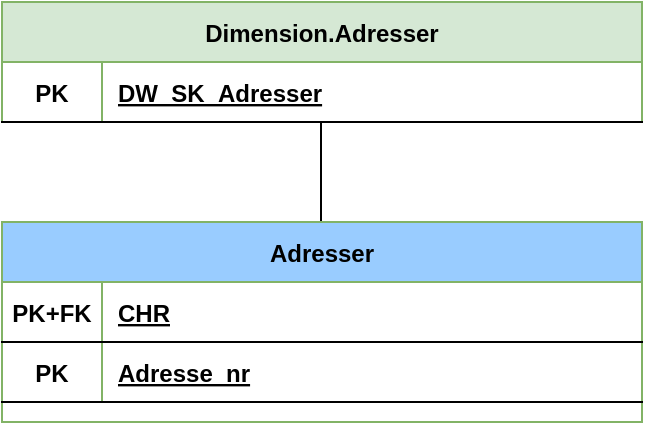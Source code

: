 <mxfile version="20.3.0" type="device" pages="13"><diagram name="Dimension.Adresser" id="O1_gi16VXUD4RsnLQabG"><mxGraphModel dx="1790" dy="947" grid="1" gridSize="10" guides="1" tooltips="1" connect="1" arrows="1" fold="1" page="1" pageScale="1" pageWidth="827" pageHeight="1169" math="0" shadow="0"><root><mxCell id="eInl1ZLP_B5A7BIVSt5j-0"/><mxCell id="eInl1ZLP_B5A7BIVSt5j-1" parent="eInl1ZLP_B5A7BIVSt5j-0"/><mxCell id="eInl1ZLP_B5A7BIVSt5j-2" value="" style="endArrow=none;html=1;rounded=0;entryX=0.5;entryY=1;entryDx=0;entryDy=0;" parent="eInl1ZLP_B5A7BIVSt5j-1" edge="1"><mxGeometry width="50" height="50" relative="1" as="geometry"><mxPoint x="399.5" y="590" as="sourcePoint"/><mxPoint x="399.5" y="530" as="targetPoint"/></mxGeometry></mxCell><mxCell id="eInl1ZLP_B5A7BIVSt5j-3" value="Adresser" style="shape=table;startSize=30;container=1;collapsible=1;childLayout=tableLayout;fixedRows=1;rowLines=0;fontStyle=1;align=center;resizeLast=1;fillColor=#99CCFF;strokeColor=#82b366;" parent="eInl1ZLP_B5A7BIVSt5j-1" vertex="1"><mxGeometry x="240" y="580" width="320" height="100" as="geometry"><mxRectangle x="10" y="50" width="90" height="30" as="alternateBounds"/></mxGeometry></mxCell><mxCell id="eInl1ZLP_B5A7BIVSt5j-4" value="" style="shape=tableRow;horizontal=0;startSize=0;swimlaneHead=0;swimlaneBody=0;fillColor=none;collapsible=0;dropTarget=0;points=[[0,0.5],[1,0.5]];portConstraint=eastwest;top=0;left=0;right=0;bottom=1;" parent="eInl1ZLP_B5A7BIVSt5j-3" vertex="1"><mxGeometry y="30" width="320" height="30" as="geometry"/></mxCell><mxCell id="eInl1ZLP_B5A7BIVSt5j-5" value="PK+FK" style="shape=partialRectangle;connectable=0;fillColor=none;top=0;left=0;bottom=0;right=0;fontStyle=1;overflow=hidden;" parent="eInl1ZLP_B5A7BIVSt5j-4" vertex="1"><mxGeometry width="50" height="30" as="geometry"><mxRectangle width="50" height="30" as="alternateBounds"/></mxGeometry></mxCell><mxCell id="eInl1ZLP_B5A7BIVSt5j-6" value="CHR" style="shape=partialRectangle;connectable=0;fillColor=none;top=0;left=0;bottom=0;right=0;align=left;spacingLeft=6;fontStyle=5;overflow=hidden;" parent="eInl1ZLP_B5A7BIVSt5j-4" vertex="1"><mxGeometry x="50" width="270" height="30" as="geometry"><mxRectangle width="270" height="30" as="alternateBounds"/></mxGeometry></mxCell><mxCell id="eInl1ZLP_B5A7BIVSt5j-7" value="" style="shape=tableRow;horizontal=0;startSize=0;swimlaneHead=0;swimlaneBody=0;fillColor=none;collapsible=0;dropTarget=0;points=[[0,0.5],[1,0.5]];portConstraint=eastwest;top=0;left=0;right=0;bottom=1;" parent="eInl1ZLP_B5A7BIVSt5j-3" vertex="1"><mxGeometry y="60" width="320" height="30" as="geometry"/></mxCell><mxCell id="eInl1ZLP_B5A7BIVSt5j-8" value="PK" style="shape=partialRectangle;connectable=0;fillColor=none;top=0;left=0;bottom=0;right=0;fontStyle=1;overflow=hidden;" parent="eInl1ZLP_B5A7BIVSt5j-7" vertex="1"><mxGeometry width="50" height="30" as="geometry"><mxRectangle width="50" height="30" as="alternateBounds"/></mxGeometry></mxCell><mxCell id="eInl1ZLP_B5A7BIVSt5j-9" value="Adresse_nr" style="shape=partialRectangle;connectable=0;fillColor=none;top=0;left=0;bottom=0;right=0;align=left;spacingLeft=6;fontStyle=5;overflow=hidden;" parent="eInl1ZLP_B5A7BIVSt5j-7" vertex="1"><mxGeometry x="50" width="270" height="30" as="geometry"><mxRectangle width="270" height="30" as="alternateBounds"/></mxGeometry></mxCell><mxCell id="eInl1ZLP_B5A7BIVSt5j-16" value="Dimension.Adresser" style="shape=table;startSize=30;container=1;collapsible=1;childLayout=tableLayout;fixedRows=1;rowLines=0;fontStyle=1;align=center;resizeLast=1;fillColor=#d5e8d4;strokeColor=#82b366;" parent="eInl1ZLP_B5A7BIVSt5j-1" vertex="1"><mxGeometry x="240" y="470" width="320" height="60" as="geometry"><mxRectangle x="10" y="50" width="90" height="30" as="alternateBounds"/></mxGeometry></mxCell><mxCell id="eInl1ZLP_B5A7BIVSt5j-17" value="" style="shape=tableRow;horizontal=0;startSize=0;swimlaneHead=0;swimlaneBody=0;fillColor=none;collapsible=0;dropTarget=0;points=[[0,0.5],[1,0.5]];portConstraint=eastwest;top=0;left=0;right=0;bottom=1;" parent="eInl1ZLP_B5A7BIVSt5j-16" vertex="1"><mxGeometry y="30" width="320" height="30" as="geometry"/></mxCell><mxCell id="eInl1ZLP_B5A7BIVSt5j-18" value="PK" style="shape=partialRectangle;connectable=0;fillColor=none;top=0;left=0;bottom=0;right=0;fontStyle=1;overflow=hidden;" parent="eInl1ZLP_B5A7BIVSt5j-17" vertex="1"><mxGeometry width="50" height="30" as="geometry"><mxRectangle width="50" height="30" as="alternateBounds"/></mxGeometry></mxCell><mxCell id="eInl1ZLP_B5A7BIVSt5j-19" value="DW_SK_Adresser" style="shape=partialRectangle;connectable=0;fillColor=none;top=0;left=0;bottom=0;right=0;align=left;spacingLeft=6;fontStyle=5;overflow=hidden;" parent="eInl1ZLP_B5A7BIVSt5j-17" vertex="1"><mxGeometry x="50" width="270" height="30" as="geometry"><mxRectangle width="270" height="30" as="alternateBounds"/></mxGeometry></mxCell></root></mxGraphModel></diagram><diagram id="qxo0_MF3D197u5oLgBiS" name="Dimension.Faser"><mxGraphModel dx="1790" dy="947" grid="1" gridSize="10" guides="1" tooltips="1" connect="1" arrows="1" fold="1" page="1" pageScale="1" pageWidth="827" pageHeight="1169" math="0" shadow="0"><root><mxCell id="0"/><mxCell id="1" parent="0"/><mxCell id="EdmUaS-goy4qhHrOG6mM-1" value="" style="endArrow=none;html=1;rounded=0;entryX=0.5;entryY=1;entryDx=0;entryDy=0;" edge="1" parent="1"><mxGeometry width="50" height="50" relative="1" as="geometry"><mxPoint x="416.5" y="400" as="sourcePoint"/><mxPoint x="416.5" y="340" as="targetPoint"/></mxGeometry></mxCell><mxCell id="EdmUaS-goy4qhHrOG6mM-2" value="Minkfarme_Faser" style="shape=table;startSize=30;container=1;collapsible=1;childLayout=tableLayout;fixedRows=1;rowLines=0;fontStyle=1;align=center;resizeLast=1;fillColor=#99CCFF;strokeColor=#82b366;" vertex="1" parent="1"><mxGeometry x="257" y="390" width="320" height="100" as="geometry"><mxRectangle x="10" y="50" width="90" height="30" as="alternateBounds"/></mxGeometry></mxCell><mxCell id="EdmUaS-goy4qhHrOG6mM-3" value="" style="shape=tableRow;horizontal=0;startSize=0;swimlaneHead=0;swimlaneBody=0;fillColor=none;collapsible=0;dropTarget=0;points=[[0,0.5],[1,0.5]];portConstraint=eastwest;top=0;left=0;right=0;bottom=1;" vertex="1" parent="EdmUaS-goy4qhHrOG6mM-2"><mxGeometry y="30" width="320" height="30" as="geometry"/></mxCell><mxCell id="EdmUaS-goy4qhHrOG6mM-4" value="PK" style="shape=partialRectangle;connectable=0;fillColor=none;top=0;left=0;bottom=0;right=0;fontStyle=1;overflow=hidden;" vertex="1" parent="EdmUaS-goy4qhHrOG6mM-3"><mxGeometry width="50" height="30" as="geometry"><mxRectangle width="50" height="30" as="alternateBounds"/></mxGeometry></mxCell><mxCell id="EdmUaS-goy4qhHrOG6mM-5" value="CHR" style="shape=partialRectangle;connectable=0;fillColor=none;top=0;left=0;bottom=0;right=0;align=left;spacingLeft=6;fontStyle=5;overflow=hidden;" vertex="1" parent="EdmUaS-goy4qhHrOG6mM-3"><mxGeometry x="50" width="270" height="30" as="geometry"><mxRectangle width="270" height="30" as="alternateBounds"/></mxGeometry></mxCell><mxCell id="EdmUaS-goy4qhHrOG6mM-6" value="" style="shape=tableRow;horizontal=0;startSize=0;swimlaneHead=0;swimlaneBody=0;fillColor=none;collapsible=0;dropTarget=0;points=[[0,0.5],[1,0.5]];portConstraint=eastwest;top=0;left=0;right=0;bottom=1;" vertex="1" parent="EdmUaS-goy4qhHrOG6mM-2"><mxGeometry y="60" width="320" height="30" as="geometry"/></mxCell><mxCell id="EdmUaS-goy4qhHrOG6mM-7" value="FK" style="shape=partialRectangle;connectable=0;fillColor=none;top=0;left=0;bottom=0;right=0;fontStyle=0;overflow=hidden;" vertex="1" parent="EdmUaS-goy4qhHrOG6mM-6"><mxGeometry width="50" height="30" as="geometry"><mxRectangle width="50" height="30" as="alternateBounds"/></mxGeometry></mxCell><mxCell id="EdmUaS-goy4qhHrOG6mM-8" value="Fase_id" style="shape=partialRectangle;connectable=0;fillColor=none;top=0;left=0;bottom=0;right=0;align=left;spacingLeft=6;fontStyle=4;overflow=hidden;" vertex="1" parent="EdmUaS-goy4qhHrOG6mM-6"><mxGeometry x="50" width="270" height="30" as="geometry"><mxRectangle width="270" height="30" as="alternateBounds"/></mxGeometry></mxCell><mxCell id="EdmUaS-goy4qhHrOG6mM-12" value="Dimension.Faser" style="shape=table;startSize=30;container=1;collapsible=1;childLayout=tableLayout;fixedRows=1;rowLines=0;fontStyle=1;align=center;resizeLast=1;fillColor=#d5e8d4;strokeColor=#82b366;" vertex="1" parent="1"><mxGeometry x="257" y="280" width="320" height="60" as="geometry"><mxRectangle x="10" y="50" width="90" height="30" as="alternateBounds"/></mxGeometry></mxCell><mxCell id="EdmUaS-goy4qhHrOG6mM-13" value="" style="shape=tableRow;horizontal=0;startSize=0;swimlaneHead=0;swimlaneBody=0;fillColor=none;collapsible=0;dropTarget=0;points=[[0,0.5],[1,0.5]];portConstraint=eastwest;top=0;left=0;right=0;bottom=1;" vertex="1" parent="EdmUaS-goy4qhHrOG6mM-12"><mxGeometry y="30" width="320" height="30" as="geometry"/></mxCell><mxCell id="EdmUaS-goy4qhHrOG6mM-14" value="PK" style="shape=partialRectangle;connectable=0;fillColor=none;top=0;left=0;bottom=0;right=0;fontStyle=1;overflow=hidden;" vertex="1" parent="EdmUaS-goy4qhHrOG6mM-13"><mxGeometry width="50" height="30" as="geometry"><mxRectangle width="50" height="30" as="alternateBounds"/></mxGeometry></mxCell><mxCell id="EdmUaS-goy4qhHrOG6mM-15" value="DW_SK_Faser" style="shape=partialRectangle;connectable=0;fillColor=none;top=0;left=0;bottom=0;right=0;align=left;spacingLeft=6;fontStyle=5;overflow=hidden;" vertex="1" parent="EdmUaS-goy4qhHrOG6mM-13"><mxGeometry x="50" width="270" height="30" as="geometry"><mxRectangle width="270" height="30" as="alternateBounds"/></mxGeometry></mxCell><mxCell id="EdmUaS-goy4qhHrOG6mM-21" value="" style="edgeStyle=orthogonalEdgeStyle;rounded=0;orthogonalLoop=1;jettySize=auto;html=1;exitX=1;exitY=0.75;exitDx=0;exitDy=0;entryX=1;entryY=0.5;entryDx=0;entryDy=0;" edge="1" parent="1" source="EdmUaS-goy4qhHrOG6mM-22" target="EdmUaS-goy4qhHrOG6mM-6"><mxGeometry relative="1" as="geometry"><mxPoint x="577" y="580" as="sourcePoint"/><mxPoint x="577" y="440" as="targetPoint"/><Array as="points"><mxPoint x="650" y="565"/><mxPoint x="650" y="465"/></Array></mxGeometry></mxCell><mxCell id="EdmUaS-goy4qhHrOG6mM-22" value="Faser" style="shape=table;startSize=30;container=1;collapsible=1;childLayout=tableLayout;fixedRows=1;rowLines=0;fontStyle=1;align=center;resizeLast=1;fillColor=#99CCFF;strokeColor=#82b366;" vertex="1" parent="1"><mxGeometry x="257" y="520" width="320" height="60" as="geometry"><mxRectangle x="10" y="50" width="90" height="30" as="alternateBounds"/></mxGeometry></mxCell><mxCell id="EdmUaS-goy4qhHrOG6mM-23" value="" style="shape=tableRow;horizontal=0;startSize=0;swimlaneHead=0;swimlaneBody=0;fillColor=none;collapsible=0;dropTarget=0;points=[[0,0.5],[1,0.5]];portConstraint=eastwest;top=0;left=0;right=0;bottom=1;" vertex="1" parent="EdmUaS-goy4qhHrOG6mM-22"><mxGeometry y="30" width="320" height="20" as="geometry"/></mxCell><mxCell id="EdmUaS-goy4qhHrOG6mM-24" value="PK" style="shape=partialRectangle;connectable=0;fillColor=none;top=0;left=0;bottom=0;right=0;fontStyle=1;overflow=hidden;" vertex="1" parent="EdmUaS-goy4qhHrOG6mM-23"><mxGeometry width="50" height="20" as="geometry"><mxRectangle width="50" height="20" as="alternateBounds"/></mxGeometry></mxCell><mxCell id="EdmUaS-goy4qhHrOG6mM-25" value="FaseID" style="shape=partialRectangle;connectable=0;fillColor=none;top=0;left=0;bottom=0;right=0;align=left;spacingLeft=6;fontStyle=5;overflow=hidden;" vertex="1" parent="EdmUaS-goy4qhHrOG6mM-23"><mxGeometry x="50" width="270" height="20" as="geometry"><mxRectangle width="270" height="20" as="alternateBounds"/></mxGeometry></mxCell></root></mxGraphModel></diagram><diagram name="Dimension.Fremgang" id="77b5JKIfehTRCUOGEDTp"><mxGraphModel dx="1790" dy="947" grid="1" gridSize="10" guides="1" tooltips="1" connect="1" arrows="1" fold="1" page="1" pageScale="1" pageWidth="827" pageHeight="1169" math="0" shadow="0"><root><mxCell id="vq_Q_2oSNJmGvpgM1MYN-0"/><mxCell id="vq_Q_2oSNJmGvpgM1MYN-1" parent="vq_Q_2oSNJmGvpgM1MYN-0"/><mxCell id="vq_Q_2oSNJmGvpgM1MYN-2" value="" style="endArrow=none;html=1;rounded=0;entryX=0.5;entryY=1;entryDx=0;entryDy=0;" edge="1" parent="vq_Q_2oSNJmGvpgM1MYN-1"><mxGeometry width="50" height="50" relative="1" as="geometry"><mxPoint x="429.5" y="410" as="sourcePoint"/><mxPoint x="429.5" y="350" as="targetPoint"/></mxGeometry></mxCell><mxCell id="vq_Q_2oSNJmGvpgM1MYN-3" value="Minkfarme" style="shape=table;startSize=30;container=1;collapsible=1;childLayout=tableLayout;fixedRows=1;rowLines=0;fontStyle=1;align=center;resizeLast=1;fillColor=#99CCFF;strokeColor=#82b366;" vertex="1" parent="vq_Q_2oSNJmGvpgM1MYN-1"><mxGeometry x="270" y="400" width="320" height="70" as="geometry"><mxRectangle x="10" y="50" width="90" height="30" as="alternateBounds"/></mxGeometry></mxCell><mxCell id="vq_Q_2oSNJmGvpgM1MYN-4" value="" style="shape=tableRow;horizontal=0;startSize=0;swimlaneHead=0;swimlaneBody=0;fillColor=none;collapsible=0;dropTarget=0;points=[[0,0.5],[1,0.5]];portConstraint=eastwest;top=0;left=0;right=0;bottom=1;" vertex="1" parent="vq_Q_2oSNJmGvpgM1MYN-3"><mxGeometry y="30" width="320" height="30" as="geometry"/></mxCell><mxCell id="vq_Q_2oSNJmGvpgM1MYN-5" value="PK" style="shape=partialRectangle;connectable=0;fillColor=none;top=0;left=0;bottom=0;right=0;fontStyle=1;overflow=hidden;" vertex="1" parent="vq_Q_2oSNJmGvpgM1MYN-4"><mxGeometry width="50" height="30" as="geometry"><mxRectangle width="50" height="30" as="alternateBounds"/></mxGeometry></mxCell><mxCell id="vq_Q_2oSNJmGvpgM1MYN-6" value="CHR" style="shape=partialRectangle;connectable=0;fillColor=none;top=0;left=0;bottom=0;right=0;align=left;spacingLeft=6;fontStyle=5;overflow=hidden;" vertex="1" parent="vq_Q_2oSNJmGvpgM1MYN-4"><mxGeometry x="50" width="270" height="30" as="geometry"><mxRectangle width="270" height="30" as="alternateBounds"/></mxGeometry></mxCell><mxCell id="vq_Q_2oSNJmGvpgM1MYN-16" value="Dimension.Fremgang" style="shape=table;startSize=30;container=1;collapsible=1;childLayout=tableLayout;fixedRows=1;rowLines=0;fontStyle=1;align=center;resizeLast=1;fillColor=#d5e8d4;strokeColor=#82b366;" vertex="1" parent="vq_Q_2oSNJmGvpgM1MYN-1"><mxGeometry x="270" y="290" width="320" height="60" as="geometry"><mxRectangle x="10" y="50" width="90" height="30" as="alternateBounds"/></mxGeometry></mxCell><mxCell id="vq_Q_2oSNJmGvpgM1MYN-17" value="" style="shape=tableRow;horizontal=0;startSize=0;swimlaneHead=0;swimlaneBody=0;fillColor=none;collapsible=0;dropTarget=0;points=[[0,0.5],[1,0.5]];portConstraint=eastwest;top=0;left=0;right=0;bottom=1;" vertex="1" parent="vq_Q_2oSNJmGvpgM1MYN-16"><mxGeometry y="30" width="320" height="30" as="geometry"/></mxCell><mxCell id="vq_Q_2oSNJmGvpgM1MYN-18" value="PK" style="shape=partialRectangle;connectable=0;fillColor=none;top=0;left=0;bottom=0;right=0;fontStyle=1;overflow=hidden;" vertex="1" parent="vq_Q_2oSNJmGvpgM1MYN-17"><mxGeometry width="50" height="30" as="geometry"><mxRectangle width="50" height="30" as="alternateBounds"/></mxGeometry></mxCell><mxCell id="vq_Q_2oSNJmGvpgM1MYN-19" value="DW_SK_Fremgang" style="shape=partialRectangle;connectable=0;fillColor=none;top=0;left=0;bottom=0;right=0;align=left;spacingLeft=6;fontStyle=5;overflow=hidden;" vertex="1" parent="vq_Q_2oSNJmGvpgM1MYN-17"><mxGeometry x="50" width="270" height="30" as="geometry"><mxRectangle width="270" height="30" as="alternateBounds"/></mxGeometry></mxCell><mxCell id="xlLn_P9FaFbw6TTpNwQR-0" value="Brevproces" style="shape=table;startSize=30;container=1;collapsible=1;childLayout=tableLayout;fixedRows=1;rowLines=0;fontStyle=1;align=center;resizeLast=1;fillColor=#99CCFF;strokeColor=#82b366;" vertex="1" parent="vq_Q_2oSNJmGvpgM1MYN-1"><mxGeometry x="90" y="600" width="320" height="70" as="geometry"><mxRectangle x="10" y="50" width="90" height="30" as="alternateBounds"/></mxGeometry></mxCell><mxCell id="xlLn_P9FaFbw6TTpNwQR-1" value="" style="shape=tableRow;horizontal=0;startSize=0;swimlaneHead=0;swimlaneBody=0;fillColor=none;collapsible=0;dropTarget=0;points=[[0,0.5],[1,0.5]];portConstraint=eastwest;top=0;left=0;right=0;bottom=1;" vertex="1" parent="xlLn_P9FaFbw6TTpNwQR-0"><mxGeometry y="30" width="320" height="30" as="geometry"/></mxCell><mxCell id="xlLn_P9FaFbw6TTpNwQR-2" value="PK" style="shape=partialRectangle;connectable=0;fillColor=none;top=0;left=0;bottom=0;right=0;fontStyle=1;overflow=hidden;" vertex="1" parent="xlLn_P9FaFbw6TTpNwQR-1"><mxGeometry width="50" height="30" as="geometry"><mxRectangle width="50" height="30" as="alternateBounds"/></mxGeometry></mxCell><mxCell id="xlLn_P9FaFbw6TTpNwQR-3" value="CHR" style="shape=partialRectangle;connectable=0;fillColor=none;top=0;left=0;bottom=0;right=0;align=left;spacingLeft=6;fontStyle=5;overflow=hidden;" vertex="1" parent="xlLn_P9FaFbw6TTpNwQR-1"><mxGeometry x="50" width="270" height="30" as="geometry"><mxRectangle width="270" height="30" as="alternateBounds"/></mxGeometry></mxCell><mxCell id="xlLn_P9FaFbw6TTpNwQR-13" value="Intern_screening" style="shape=table;startSize=30;container=1;collapsible=1;childLayout=tableLayout;fixedRows=1;rowLines=0;fontStyle=1;align=center;resizeLast=1;fillColor=#99CCFF;strokeColor=#82b366;" vertex="1" parent="vq_Q_2oSNJmGvpgM1MYN-1"><mxGeometry x="450" y="600" width="320" height="70" as="geometry"><mxRectangle x="10" y="50" width="90" height="30" as="alternateBounds"/></mxGeometry></mxCell><mxCell id="xlLn_P9FaFbw6TTpNwQR-14" value="" style="shape=tableRow;horizontal=0;startSize=0;swimlaneHead=0;swimlaneBody=0;fillColor=none;collapsible=0;dropTarget=0;points=[[0,0.5],[1,0.5]];portConstraint=eastwest;top=0;left=0;right=0;bottom=1;" vertex="1" parent="xlLn_P9FaFbw6TTpNwQR-13"><mxGeometry y="30" width="320" height="30" as="geometry"/></mxCell><mxCell id="xlLn_P9FaFbw6TTpNwQR-15" value="PK" style="shape=partialRectangle;connectable=0;fillColor=none;top=0;left=0;bottom=0;right=0;fontStyle=1;overflow=hidden;" vertex="1" parent="xlLn_P9FaFbw6TTpNwQR-14"><mxGeometry width="50" height="30" as="geometry"><mxRectangle width="50" height="30" as="alternateBounds"/></mxGeometry></mxCell><mxCell id="xlLn_P9FaFbw6TTpNwQR-16" value="CHR" style="shape=partialRectangle;connectable=0;fillColor=none;top=0;left=0;bottom=0;right=0;align=left;spacingLeft=6;fontStyle=5;overflow=hidden;" vertex="1" parent="xlLn_P9FaFbw6TTpNwQR-14"><mxGeometry x="50" width="270" height="30" as="geometry"><mxRectangle width="270" height="30" as="alternateBounds"/></mxGeometry></mxCell><mxCell id="5ffoh7o-4x42X9sfdUao-0" value="" style="edgeStyle=orthogonalEdgeStyle;rounded=0;orthogonalLoop=1;jettySize=auto;html=1;exitX=1;exitY=0.5;exitDx=0;exitDy=0;" edge="1" parent="vq_Q_2oSNJmGvpgM1MYN-1" source="xlLn_P9FaFbw6TTpNwQR-14"><mxGeometry relative="1" as="geometry"><mxPoint x="587" y="415" as="sourcePoint"/><mxPoint x="590" y="450" as="targetPoint"/><Array as="points"><mxPoint x="790" y="645"/><mxPoint x="790" y="450"/><mxPoint x="590" y="450"/></Array></mxGeometry></mxCell><mxCell id="5ffoh7o-4x42X9sfdUao-1" value="" style="edgeStyle=orthogonalEdgeStyle;rounded=0;orthogonalLoop=1;jettySize=auto;html=1;exitX=0;exitY=0.5;exitDx=0;exitDy=0;entryX=0;entryY=0.5;entryDx=0;entryDy=0;" edge="1" parent="vq_Q_2oSNJmGvpgM1MYN-1" source="xlLn_P9FaFbw6TTpNwQR-1" target="vq_Q_2oSNJmGvpgM1MYN-4"><mxGeometry relative="1" as="geometry"><mxPoint x="780" y="655" as="sourcePoint"/><mxPoint x="600" y="450" as="targetPoint"/><Array as="points"><mxPoint x="70" y="645"/><mxPoint x="70" y="445"/></Array></mxGeometry></mxCell></root></mxGraphModel></diagram><diagram name="Dimension.Minkavlere" id="sE6l0uAnbZfqDLqbOneG"><mxGraphModel dx="1790" dy="947" grid="1" gridSize="10" guides="1" tooltips="1" connect="1" arrows="1" fold="1" page="1" pageScale="1" pageWidth="827" pageHeight="1169" math="0" shadow="0"><root><mxCell id="tNrR5_XRIuxnyPshQF4J-0"/><mxCell id="tNrR5_XRIuxnyPshQF4J-1" parent="tNrR5_XRIuxnyPshQF4J-0"/><mxCell id="lFJfm53Wr-1IEa7pnfak-0" value="" style="endArrow=none;html=1;rounded=0;entryX=0.5;entryY=1;entryDx=0;entryDy=0;" parent="tNrR5_XRIuxnyPshQF4J-1" edge="1"><mxGeometry width="50" height="50" relative="1" as="geometry"><mxPoint x="426.5" y="705" as="sourcePoint"/><mxPoint x="426.5" y="645" as="targetPoint"/></mxGeometry></mxCell><mxCell id="lFJfm53Wr-1IEa7pnfak-1" value="Minkavlere_Minkfarme" style="shape=table;startSize=30;container=1;collapsible=1;childLayout=tableLayout;fixedRows=1;rowLines=0;fontStyle=1;align=center;resizeLast=1;fillColor=#99CCFF;strokeColor=#82b366;" parent="tNrR5_XRIuxnyPshQF4J-1" vertex="1"><mxGeometry x="267" y="695" width="320" height="130" as="geometry"><mxRectangle x="10" y="50" width="90" height="30" as="alternateBounds"/></mxGeometry></mxCell><mxCell id="lFJfm53Wr-1IEa7pnfak-2" value="" style="shape=tableRow;horizontal=0;startSize=0;swimlaneHead=0;swimlaneBody=0;fillColor=none;collapsible=0;dropTarget=0;points=[[0,0.5],[1,0.5]];portConstraint=eastwest;top=0;left=0;right=0;bottom=1;" parent="lFJfm53Wr-1IEa7pnfak-1" vertex="1"><mxGeometry y="30" width="320" height="30" as="geometry"/></mxCell><mxCell id="lFJfm53Wr-1IEa7pnfak-3" value="PK+FK" style="shape=partialRectangle;connectable=0;fillColor=none;top=0;left=0;bottom=0;right=0;fontStyle=1;overflow=hidden;" parent="lFJfm53Wr-1IEa7pnfak-2" vertex="1"><mxGeometry width="50" height="30" as="geometry"><mxRectangle width="50" height="30" as="alternateBounds"/></mxGeometry></mxCell><mxCell id="lFJfm53Wr-1IEa7pnfak-4" value="CHRnr" style="shape=partialRectangle;connectable=0;fillColor=none;top=0;left=0;bottom=0;right=0;align=left;spacingLeft=6;fontStyle=5;overflow=hidden;" parent="lFJfm53Wr-1IEa7pnfak-2" vertex="1"><mxGeometry x="50" width="270" height="30" as="geometry"><mxRectangle width="270" height="30" as="alternateBounds"/></mxGeometry></mxCell><mxCell id="lFJfm53Wr-1IEa7pnfak-5" value="" style="shape=tableRow;horizontal=0;startSize=0;swimlaneHead=0;swimlaneBody=0;fillColor=none;collapsible=0;dropTarget=0;points=[[0,0.5],[1,0.5]];portConstraint=eastwest;top=0;left=0;right=0;bottom=1;" parent="lFJfm53Wr-1IEa7pnfak-1" vertex="1"><mxGeometry y="60" width="320" height="30" as="geometry"/></mxCell><mxCell id="lFJfm53Wr-1IEa7pnfak-6" value="PK+FK" style="shape=partialRectangle;connectable=0;fillColor=none;top=0;left=0;bottom=0;right=0;fontStyle=1;overflow=hidden;" parent="lFJfm53Wr-1IEa7pnfak-5" vertex="1"><mxGeometry width="50" height="30" as="geometry"><mxRectangle width="50" height="30" as="alternateBounds"/></mxGeometry></mxCell><mxCell id="lFJfm53Wr-1IEa7pnfak-7" value="CVRnr" style="shape=partialRectangle;connectable=0;fillColor=none;top=0;left=0;bottom=0;right=0;align=left;spacingLeft=6;fontStyle=5;overflow=hidden;" parent="lFJfm53Wr-1IEa7pnfak-5" vertex="1"><mxGeometry x="50" width="270" height="30" as="geometry"><mxRectangle width="270" height="30" as="alternateBounds"/></mxGeometry></mxCell><mxCell id="kKFBz6JpxHIjIZLf6REG-0" value="" style="shape=tableRow;horizontal=0;startSize=0;swimlaneHead=0;swimlaneBody=0;fillColor=none;collapsible=0;dropTarget=0;points=[[0,0.5],[1,0.5]];portConstraint=eastwest;top=0;left=0;right=0;bottom=1;" vertex="1" parent="lFJfm53Wr-1IEa7pnfak-1"><mxGeometry y="90" width="320" height="30" as="geometry"/></mxCell><mxCell id="kKFBz6JpxHIjIZLf6REG-1" value="FK" style="shape=partialRectangle;connectable=0;fillColor=none;top=0;left=0;bottom=0;right=0;fontStyle=0;overflow=hidden;" vertex="1" parent="kKFBz6JpxHIjIZLf6REG-0"><mxGeometry width="50" height="30" as="geometry"><mxRectangle width="50" height="30" as="alternateBounds"/></mxGeometry></mxCell><mxCell id="kKFBz6JpxHIjIZLf6REG-2" value="Klagestatus_id" style="shape=partialRectangle;connectable=0;fillColor=none;top=0;left=0;bottom=0;right=0;align=left;spacingLeft=6;fontStyle=4;overflow=hidden;" vertex="1" parent="kKFBz6JpxHIjIZLf6REG-0"><mxGeometry x="50" width="270" height="30" as="geometry"><mxRectangle width="270" height="30" as="alternateBounds"/></mxGeometry></mxCell><mxCell id="lFJfm53Wr-1IEa7pnfak-8" value="Dimension.Minkavlere" style="shape=table;startSize=30;container=1;collapsible=1;childLayout=tableLayout;fixedRows=1;rowLines=0;fontStyle=1;align=center;resizeLast=1;fillColor=#d5e8d4;strokeColor=#82b366;" parent="tNrR5_XRIuxnyPshQF4J-1" vertex="1"><mxGeometry x="267" y="585" width="320" height="60" as="geometry"><mxRectangle x="10" y="50" width="90" height="30" as="alternateBounds"/></mxGeometry></mxCell><mxCell id="lFJfm53Wr-1IEa7pnfak-9" value="" style="shape=tableRow;horizontal=0;startSize=0;swimlaneHead=0;swimlaneBody=0;fillColor=none;collapsible=0;dropTarget=0;points=[[0,0.5],[1,0.5]];portConstraint=eastwest;top=0;left=0;right=0;bottom=1;" parent="lFJfm53Wr-1IEa7pnfak-8" vertex="1"><mxGeometry y="30" width="320" height="30" as="geometry"/></mxCell><mxCell id="lFJfm53Wr-1IEa7pnfak-10" value="PK" style="shape=partialRectangle;connectable=0;fillColor=none;top=0;left=0;bottom=0;right=0;fontStyle=1;overflow=hidden;" parent="lFJfm53Wr-1IEa7pnfak-9" vertex="1"><mxGeometry width="50" height="30" as="geometry"><mxRectangle width="50" height="30" as="alternateBounds"/></mxGeometry></mxCell><mxCell id="lFJfm53Wr-1IEa7pnfak-11" value="DW_SK_Minkavlere" style="shape=partialRectangle;connectable=0;fillColor=none;top=0;left=0;bottom=0;right=0;align=left;spacingLeft=6;fontStyle=5;overflow=hidden;" parent="lFJfm53Wr-1IEa7pnfak-9" vertex="1"><mxGeometry x="50" width="270" height="30" as="geometry"><mxRectangle width="270" height="30" as="alternateBounds"/></mxGeometry></mxCell><mxCell id="lFJfm53Wr-1IEa7pnfak-12" value="Minkavlere" style="shape=table;startSize=30;container=1;collapsible=1;childLayout=tableLayout;fixedRows=1;rowLines=0;fontStyle=1;align=center;resizeLast=1;fillColor=#99CCFF;strokeColor=#82b366;" parent="tNrR5_XRIuxnyPshQF4J-1" vertex="1"><mxGeometry x="80" y="865" width="320" height="60" as="geometry"><mxRectangle x="10" y="50" width="90" height="30" as="alternateBounds"/></mxGeometry></mxCell><mxCell id="lFJfm53Wr-1IEa7pnfak-16" value="" style="shape=tableRow;horizontal=0;startSize=0;swimlaneHead=0;swimlaneBody=0;fillColor=none;collapsible=0;dropTarget=0;points=[[0,0.5],[1,0.5]];portConstraint=eastwest;top=0;left=0;right=0;bottom=1;" parent="lFJfm53Wr-1IEa7pnfak-12" vertex="1"><mxGeometry y="30" width="320" height="20" as="geometry"/></mxCell><mxCell id="lFJfm53Wr-1IEa7pnfak-17" value="PK" style="shape=partialRectangle;connectable=0;fillColor=none;top=0;left=0;bottom=0;right=0;fontStyle=1;overflow=hidden;" parent="lFJfm53Wr-1IEa7pnfak-16" vertex="1"><mxGeometry width="50" height="20" as="geometry"><mxRectangle width="50" height="20" as="alternateBounds"/></mxGeometry></mxCell><mxCell id="lFJfm53Wr-1IEa7pnfak-18" value="CVRnr" style="shape=partialRectangle;connectable=0;fillColor=none;top=0;left=0;bottom=0;right=0;align=left;spacingLeft=6;fontStyle=5;overflow=hidden;" parent="lFJfm53Wr-1IEa7pnfak-16" vertex="1"><mxGeometry x="50" width="270" height="20" as="geometry"><mxRectangle width="270" height="20" as="alternateBounds"/></mxGeometry></mxCell><mxCell id="lFJfm53Wr-1IEa7pnfak-32" value="" style="edgeStyle=orthogonalEdgeStyle;rounded=0;orthogonalLoop=1;jettySize=auto;html=1;entryX=0;entryY=0.5;entryDx=0;entryDy=0;exitX=0;exitY=0.5;exitDx=0;exitDy=0;" parent="tNrR5_XRIuxnyPshQF4J-1" source="lFJfm53Wr-1IEa7pnfak-16" target="lFJfm53Wr-1IEa7pnfak-5" edge="1"><mxGeometry relative="1" as="geometry"><mxPoint y="805" as="sourcePoint"/><mxPoint x="197" y="655" as="targetPoint"/><Array as="points"><mxPoint x="60" y="910"/><mxPoint x="60" y="770"/></Array></mxGeometry></mxCell><mxCell id="lFJfm53Wr-1IEa7pnfak-37" value="" style="edgeStyle=orthogonalEdgeStyle;rounded=0;orthogonalLoop=1;jettySize=auto;html=1;exitX=1;exitY=0.5;exitDx=0;exitDy=0;" parent="tNrR5_XRIuxnyPshQF4J-1" source="lFJfm53Wr-1IEa7pnfak-42" edge="1"><mxGeometry relative="1" as="geometry"><mxPoint x="740" y="910" as="sourcePoint"/><mxPoint x="587" y="745" as="targetPoint"/><Array as="points"><mxPoint x="813" y="925"/><mxPoint x="813" y="745"/></Array></mxGeometry></mxCell><mxCell id="lFJfm53Wr-1IEa7pnfak-38" value="MinkavlersRaadgiver" style="shape=table;startSize=30;container=1;collapsible=1;childLayout=tableLayout;fixedRows=1;rowLines=0;fontStyle=1;align=center;resizeLast=1;fillColor=#99CCFF;strokeColor=#82b366;" parent="tNrR5_XRIuxnyPshQF4J-1" vertex="1"><mxGeometry x="410" y="865" width="320" height="80" as="geometry"><mxRectangle x="10" y="50" width="90" height="30" as="alternateBounds"/></mxGeometry></mxCell><mxCell id="lFJfm53Wr-1IEa7pnfak-39" value="" style="shape=tableRow;horizontal=0;startSize=0;swimlaneHead=0;swimlaneBody=0;fillColor=none;collapsible=0;dropTarget=0;points=[[0,0.5],[1,0.5]];portConstraint=eastwest;top=0;left=0;right=0;bottom=1;" parent="lFJfm53Wr-1IEa7pnfak-38" vertex="1"><mxGeometry y="30" width="320" height="20" as="geometry"/></mxCell><mxCell id="lFJfm53Wr-1IEa7pnfak-40" value="PK" style="shape=partialRectangle;connectable=0;fillColor=none;top=0;left=0;bottom=0;right=0;fontStyle=1;overflow=hidden;" parent="lFJfm53Wr-1IEa7pnfak-39" vertex="1"><mxGeometry width="50" height="20" as="geometry"><mxRectangle width="50" height="20" as="alternateBounds"/></mxGeometry></mxCell><mxCell id="lFJfm53Wr-1IEa7pnfak-41" value="MinkRaadgiverID" style="shape=partialRectangle;connectable=0;fillColor=none;top=0;left=0;bottom=0;right=0;align=left;spacingLeft=6;fontStyle=5;overflow=hidden;" parent="lFJfm53Wr-1IEa7pnfak-39" vertex="1"><mxGeometry x="50" width="270" height="20" as="geometry"><mxRectangle width="270" height="20" as="alternateBounds"/></mxGeometry></mxCell><mxCell id="lFJfm53Wr-1IEa7pnfak-42" value="" style="shape=tableRow;horizontal=0;startSize=0;swimlaneHead=0;swimlaneBody=0;fillColor=none;collapsible=0;dropTarget=0;points=[[0,0.5],[1,0.5]];portConstraint=eastwest;top=0;left=0;right=0;bottom=1;fontStyle=1" parent="lFJfm53Wr-1IEa7pnfak-38" vertex="1"><mxGeometry y="50" width="320" height="20" as="geometry"/></mxCell><mxCell id="lFJfm53Wr-1IEa7pnfak-43" value="FK" style="shape=partialRectangle;connectable=0;fillColor=none;top=0;left=0;bottom=0;right=0;fontStyle=0;overflow=hidden;" parent="lFJfm53Wr-1IEa7pnfak-42" vertex="1"><mxGeometry width="50" height="20" as="geometry"><mxRectangle width="50" height="20" as="alternateBounds"/></mxGeometry></mxCell><mxCell id="lFJfm53Wr-1IEa7pnfak-44" value="CHRnr" style="shape=partialRectangle;connectable=0;fillColor=none;top=0;left=0;bottom=0;right=0;align=left;spacingLeft=6;fontStyle=4;overflow=hidden;" parent="lFJfm53Wr-1IEa7pnfak-42" vertex="1"><mxGeometry x="50" width="270" height="20" as="geometry"><mxRectangle width="270" height="20" as="alternateBounds"/></mxGeometry></mxCell></root></mxGraphModel></diagram><diagram name="Dimension.Minkfarme" id="5-uoFKv6tuEpRZyP91Sn"><mxGraphModel dx="1790" dy="947" grid="1" gridSize="10" guides="1" tooltips="1" connect="1" arrows="1" fold="1" page="1" pageScale="1" pageWidth="827" pageHeight="1169" math="0" shadow="0"><root><mxCell id="WQanFTalCgnNxSMszqfP-0"/><mxCell id="WQanFTalCgnNxSMszqfP-1" parent="WQanFTalCgnNxSMszqfP-0"/><mxCell id="encxO5w2hNGbFCbsA6kl-12" value="" style="endArrow=none;html=1;rounded=0;entryX=0.5;entryY=1;entryDx=0;entryDy=0;" parent="WQanFTalCgnNxSMszqfP-1" edge="1"><mxGeometry width="50" height="50" relative="1" as="geometry"><mxPoint x="429.5" y="410" as="sourcePoint"/><mxPoint x="429.5" y="350" as="targetPoint"/></mxGeometry></mxCell><mxCell id="encxO5w2hNGbFCbsA6kl-13" value="Minkfarme" style="shape=table;startSize=30;container=1;collapsible=1;childLayout=tableLayout;fixedRows=1;rowLines=0;fontStyle=1;align=center;resizeLast=1;fillColor=#99CCFF;strokeColor=#82b366;" parent="WQanFTalCgnNxSMszqfP-1" vertex="1"><mxGeometry x="270" y="400" width="320" height="130" as="geometry"><mxRectangle x="10" y="50" width="90" height="30" as="alternateBounds"/></mxGeometry></mxCell><mxCell id="encxO5w2hNGbFCbsA6kl-14" value="" style="shape=tableRow;horizontal=0;startSize=0;swimlaneHead=0;swimlaneBody=0;fillColor=none;collapsible=0;dropTarget=0;points=[[0,0.5],[1,0.5]];portConstraint=eastwest;top=0;left=0;right=0;bottom=1;" parent="encxO5w2hNGbFCbsA6kl-13" vertex="1"><mxGeometry y="30" width="320" height="30" as="geometry"/></mxCell><mxCell id="encxO5w2hNGbFCbsA6kl-15" value="PK" style="shape=partialRectangle;connectable=0;fillColor=none;top=0;left=0;bottom=0;right=0;fontStyle=1;overflow=hidden;" parent="encxO5w2hNGbFCbsA6kl-14" vertex="1"><mxGeometry width="50" height="30" as="geometry"><mxRectangle width="50" height="30" as="alternateBounds"/></mxGeometry></mxCell><mxCell id="encxO5w2hNGbFCbsA6kl-16" value="CHR" style="shape=partialRectangle;connectable=0;fillColor=none;top=0;left=0;bottom=0;right=0;align=left;spacingLeft=6;fontStyle=5;overflow=hidden;" parent="encxO5w2hNGbFCbsA6kl-14" vertex="1"><mxGeometry x="50" width="270" height="30" as="geometry"><mxRectangle width="270" height="30" as="alternateBounds"/></mxGeometry></mxCell><mxCell id="encxO5w2hNGbFCbsA6kl-17" value="" style="shape=tableRow;horizontal=0;startSize=0;swimlaneHead=0;swimlaneBody=0;fillColor=none;collapsible=0;dropTarget=0;points=[[0,0.5],[1,0.5]];portConstraint=eastwest;top=0;left=0;right=0;bottom=1;" parent="encxO5w2hNGbFCbsA6kl-13" vertex="1"><mxGeometry y="60" width="320" height="30" as="geometry"/></mxCell><mxCell id="encxO5w2hNGbFCbsA6kl-18" value="FK" style="shape=partialRectangle;connectable=0;fillColor=none;top=0;left=0;bottom=0;right=0;fontStyle=0;overflow=hidden;" parent="encxO5w2hNGbFCbsA6kl-17" vertex="1"><mxGeometry width="50" height="30" as="geometry"><mxRectangle width="50" height="30" as="alternateBounds"/></mxGeometry></mxCell><mxCell id="encxO5w2hNGbFCbsA6kl-19" value="Sagsstatus_id" style="shape=partialRectangle;connectable=0;fillColor=none;top=0;left=0;bottom=0;right=0;align=left;spacingLeft=6;fontStyle=4;overflow=hidden;" parent="encxO5w2hNGbFCbsA6kl-17" vertex="1"><mxGeometry x="50" width="270" height="30" as="geometry"><mxRectangle width="270" height="30" as="alternateBounds"/></mxGeometry></mxCell><mxCell id="OOza0BXJGgUzeeuA_LDQ-5" value="" style="shape=tableRow;horizontal=0;startSize=0;swimlaneHead=0;swimlaneBody=0;fillColor=none;collapsible=0;dropTarget=0;points=[[0,0.5],[1,0.5]];portConstraint=eastwest;top=0;left=0;right=0;bottom=1;" vertex="1" parent="encxO5w2hNGbFCbsA6kl-13"><mxGeometry y="90" width="320" height="30" as="geometry"/></mxCell><mxCell id="OOza0BXJGgUzeeuA_LDQ-6" value="FK" style="shape=partialRectangle;connectable=0;fillColor=none;top=0;left=0;bottom=0;right=0;fontStyle=0;overflow=hidden;" vertex="1" parent="OOza0BXJGgUzeeuA_LDQ-5"><mxGeometry width="50" height="30" as="geometry"><mxRectangle width="50" height="30" as="alternateBounds"/></mxGeometry></mxCell><mxCell id="OOza0BXJGgUzeeuA_LDQ-7" value="Miljoeraadgierdelaftale_id" style="shape=partialRectangle;connectable=0;fillColor=none;top=0;left=0;bottom=0;right=0;align=left;spacingLeft=6;fontStyle=4;overflow=hidden;" vertex="1" parent="OOza0BXJGgUzeeuA_LDQ-5"><mxGeometry x="50" width="270" height="30" as="geometry"><mxRectangle width="270" height="30" as="alternateBounds"/></mxGeometry></mxCell><mxCell id="encxO5w2hNGbFCbsA6kl-20" value="Dimension.Minkfarme" style="shape=table;startSize=30;container=1;collapsible=1;childLayout=tableLayout;fixedRows=1;rowLines=0;fontStyle=1;align=center;resizeLast=1;fillColor=#d5e8d4;strokeColor=#82b366;" parent="WQanFTalCgnNxSMszqfP-1" vertex="1"><mxGeometry x="270" y="290" width="320" height="60" as="geometry"><mxRectangle x="10" y="50" width="90" height="30" as="alternateBounds"/></mxGeometry></mxCell><mxCell id="encxO5w2hNGbFCbsA6kl-21" value="" style="shape=tableRow;horizontal=0;startSize=0;swimlaneHead=0;swimlaneBody=0;fillColor=none;collapsible=0;dropTarget=0;points=[[0,0.5],[1,0.5]];portConstraint=eastwest;top=0;left=0;right=0;bottom=1;" parent="encxO5w2hNGbFCbsA6kl-20" vertex="1"><mxGeometry y="30" width="320" height="30" as="geometry"/></mxCell><mxCell id="encxO5w2hNGbFCbsA6kl-22" value="PK" style="shape=partialRectangle;connectable=0;fillColor=none;top=0;left=0;bottom=0;right=0;fontStyle=1;overflow=hidden;" parent="encxO5w2hNGbFCbsA6kl-21" vertex="1"><mxGeometry width="50" height="30" as="geometry"><mxRectangle width="50" height="30" as="alternateBounds"/></mxGeometry></mxCell><mxCell id="encxO5w2hNGbFCbsA6kl-23" value="DW_SK_Minkfarme" style="shape=partialRectangle;connectable=0;fillColor=none;top=0;left=0;bottom=0;right=0;align=left;spacingLeft=6;fontStyle=5;overflow=hidden;" parent="encxO5w2hNGbFCbsA6kl-21" vertex="1"><mxGeometry x="50" width="270" height="30" as="geometry"><mxRectangle width="270" height="30" as="alternateBounds"/></mxGeometry></mxCell><mxCell id="40QWFpZXLfMXoQPut5Ea-0" value="" style="edgeStyle=orthogonalEdgeStyle;rounded=0;orthogonalLoop=1;jettySize=auto;html=1;exitX=1;exitY=0.5;exitDx=0;exitDy=0;entryX=1;entryY=0.5;entryDx=0;entryDy=0;" edge="1" parent="WQanFTalCgnNxSMszqfP-1" source="40QWFpZXLfMXoQPut5Ea-2" target="encxO5w2hNGbFCbsA6kl-17"><mxGeometry relative="1" as="geometry"><mxPoint x="770" y="675" as="sourcePoint"/><mxPoint x="590" y="500" as="targetPoint"/><Array as="points"><mxPoint x="790" y="615"/><mxPoint x="790" y="475"/></Array></mxGeometry></mxCell><mxCell id="40QWFpZXLfMXoQPut5Ea-1" value="Sagsstatus" style="shape=table;startSize=30;container=1;collapsible=1;childLayout=tableLayout;fixedRows=1;rowLines=0;fontStyle=1;align=center;resizeLast=1;fillColor=#99CCFF;strokeColor=#82b366;" vertex="1" parent="WQanFTalCgnNxSMszqfP-1"><mxGeometry x="440" y="570" width="320" height="70" as="geometry"><mxRectangle x="10" y="50" width="90" height="30" as="alternateBounds"/></mxGeometry></mxCell><mxCell id="40QWFpZXLfMXoQPut5Ea-2" value="" style="shape=tableRow;horizontal=0;startSize=0;swimlaneHead=0;swimlaneBody=0;fillColor=none;collapsible=0;dropTarget=0;points=[[0,0.5],[1,0.5]];portConstraint=eastwest;top=0;left=0;right=0;bottom=1;" vertex="1" parent="40QWFpZXLfMXoQPut5Ea-1"><mxGeometry y="30" width="320" height="30" as="geometry"/></mxCell><mxCell id="40QWFpZXLfMXoQPut5Ea-3" value="PK" style="shape=partialRectangle;connectable=0;fillColor=none;top=0;left=0;bottom=0;right=0;fontStyle=1;overflow=hidden;" vertex="1" parent="40QWFpZXLfMXoQPut5Ea-2"><mxGeometry width="50" height="30" as="geometry"><mxRectangle width="50" height="30" as="alternateBounds"/></mxGeometry></mxCell><mxCell id="40QWFpZXLfMXoQPut5Ea-4" value="SagsstatusID" style="shape=partialRectangle;connectable=0;fillColor=none;top=0;left=0;bottom=0;right=0;align=left;spacingLeft=6;fontStyle=5;overflow=hidden;" vertex="1" parent="40QWFpZXLfMXoQPut5Ea-2"><mxGeometry x="50" width="270" height="30" as="geometry"><mxRectangle width="270" height="30" as="alternateBounds"/></mxGeometry></mxCell><mxCell id="OOza0BXJGgUzeeuA_LDQ-0" value="" style="edgeStyle=orthogonalEdgeStyle;rounded=0;orthogonalLoop=1;jettySize=auto;html=1;exitX=0;exitY=0.5;exitDx=0;exitDy=0;" edge="1" parent="WQanFTalCgnNxSMszqfP-1" source="OOza0BXJGgUzeeuA_LDQ-2"><mxGeometry relative="1" as="geometry"><mxPoint x="430" y="675" as="sourcePoint"/><mxPoint x="270" y="505" as="targetPoint"/><Array as="points"><mxPoint x="50" y="615"/><mxPoint x="50" y="505"/><mxPoint x="270" y="505"/></Array></mxGeometry></mxCell><mxCell id="OOza0BXJGgUzeeuA_LDQ-1" value="Miljoeraadgiverdelaftale" style="shape=table;startSize=30;container=1;collapsible=1;childLayout=tableLayout;fixedRows=1;rowLines=0;fontStyle=1;align=center;resizeLast=1;fillColor=#99CCFF;strokeColor=#82b366;" vertex="1" parent="WQanFTalCgnNxSMszqfP-1"><mxGeometry x="100" y="570" width="320" height="70" as="geometry"><mxRectangle x="10" y="50" width="90" height="30" as="alternateBounds"/></mxGeometry></mxCell><mxCell id="OOza0BXJGgUzeeuA_LDQ-2" value="" style="shape=tableRow;horizontal=0;startSize=0;swimlaneHead=0;swimlaneBody=0;fillColor=none;collapsible=0;dropTarget=0;points=[[0,0.5],[1,0.5]];portConstraint=eastwest;top=0;left=0;right=0;bottom=1;" vertex="1" parent="OOza0BXJGgUzeeuA_LDQ-1"><mxGeometry y="30" width="320" height="30" as="geometry"/></mxCell><mxCell id="OOza0BXJGgUzeeuA_LDQ-3" value="PK" style="shape=partialRectangle;connectable=0;fillColor=none;top=0;left=0;bottom=0;right=0;fontStyle=1;overflow=hidden;" vertex="1" parent="OOza0BXJGgUzeeuA_LDQ-2"><mxGeometry width="50" height="30" as="geometry"><mxRectangle width="50" height="30" as="alternateBounds"/></mxGeometry></mxCell><mxCell id="OOza0BXJGgUzeeuA_LDQ-4" value="MiljoeraadgiverdelaftaleID" style="shape=partialRectangle;connectable=0;fillColor=none;top=0;left=0;bottom=0;right=0;align=left;spacingLeft=6;fontStyle=5;overflow=hidden;" vertex="1" parent="OOza0BXJGgUzeeuA_LDQ-2"><mxGeometry x="50" width="270" height="30" as="geometry"><mxRectangle width="270" height="30" as="alternateBounds"/></mxGeometry></mxCell></root></mxGraphModel></diagram><diagram name="Dimension.Myndighed" id="7tF8pwpKQhW1uKXJPqn8"><mxGraphModel dx="1790" dy="947" grid="1" gridSize="10" guides="1" tooltips="1" connect="1" arrows="1" fold="1" page="1" pageScale="1" pageWidth="827" pageHeight="1169" math="0" shadow="0"><root><mxCell id="32RmKsGfTqlCGyCGyjHW-0"/><mxCell id="32RmKsGfTqlCGyCGyjHW-1" parent="32RmKsGfTqlCGyCGyjHW-0"/><mxCell id="32RmKsGfTqlCGyCGyjHW-2" value="" style="endArrow=none;html=1;rounded=0;entryX=0.5;entryY=1;entryDx=0;entryDy=0;" parent="32RmKsGfTqlCGyCGyjHW-1" edge="1"><mxGeometry width="50" height="50" relative="1" as="geometry"><mxPoint x="419.5" y="560" as="sourcePoint"/><mxPoint x="419.5" y="500" as="targetPoint"/></mxGeometry></mxCell><mxCell id="32RmKsGfTqlCGyCGyjHW-3" value="Myndighed" style="shape=table;startSize=30;container=1;collapsible=1;childLayout=tableLayout;fixedRows=1;rowLines=0;fontStyle=1;align=center;resizeLast=1;fillColor=#99CCFF;strokeColor=#82b366;" parent="32RmKsGfTqlCGyCGyjHW-1" vertex="1"><mxGeometry x="260" y="550" width="320" height="70" as="geometry"><mxRectangle x="10" y="50" width="90" height="30" as="alternateBounds"/></mxGeometry></mxCell><mxCell id="32RmKsGfTqlCGyCGyjHW-4" value="" style="shape=tableRow;horizontal=0;startSize=0;swimlaneHead=0;swimlaneBody=0;fillColor=none;collapsible=0;dropTarget=0;points=[[0,0.5],[1,0.5]];portConstraint=eastwest;top=0;left=0;right=0;bottom=1;" parent="32RmKsGfTqlCGyCGyjHW-3" vertex="1"><mxGeometry y="30" width="320" height="30" as="geometry"/></mxCell><mxCell id="32RmKsGfTqlCGyCGyjHW-5" value="PK+FK" style="shape=partialRectangle;connectable=0;fillColor=none;top=0;left=0;bottom=0;right=0;fontStyle=1;overflow=hidden;" parent="32RmKsGfTqlCGyCGyjHW-4" vertex="1"><mxGeometry width="50" height="30" as="geometry"><mxRectangle width="50" height="30" as="alternateBounds"/></mxGeometry></mxCell><mxCell id="32RmKsGfTqlCGyCGyjHW-6" value="CHR" style="shape=partialRectangle;connectable=0;fillColor=none;top=0;left=0;bottom=0;right=0;align=left;spacingLeft=6;fontStyle=5;overflow=hidden;" parent="32RmKsGfTqlCGyCGyjHW-4" vertex="1"><mxGeometry x="50" width="270" height="30" as="geometry"><mxRectangle width="270" height="30" as="alternateBounds"/></mxGeometry></mxCell><mxCell id="32RmKsGfTqlCGyCGyjHW-16" value="Dimension.Myndighed" style="shape=table;startSize=30;container=1;collapsible=1;childLayout=tableLayout;fixedRows=1;rowLines=0;fontStyle=1;align=center;resizeLast=1;fillColor=#d5e8d4;strokeColor=#82b366;" parent="32RmKsGfTqlCGyCGyjHW-1" vertex="1"><mxGeometry x="260" y="440" width="320" height="60" as="geometry"><mxRectangle x="10" y="50" width="90" height="30" as="alternateBounds"/></mxGeometry></mxCell><mxCell id="32RmKsGfTqlCGyCGyjHW-17" value="" style="shape=tableRow;horizontal=0;startSize=0;swimlaneHead=0;swimlaneBody=0;fillColor=none;collapsible=0;dropTarget=0;points=[[0,0.5],[1,0.5]];portConstraint=eastwest;top=0;left=0;right=0;bottom=1;" parent="32RmKsGfTqlCGyCGyjHW-16" vertex="1"><mxGeometry y="30" width="320" height="30" as="geometry"/></mxCell><mxCell id="32RmKsGfTqlCGyCGyjHW-18" value="PK" style="shape=partialRectangle;connectable=0;fillColor=none;top=0;left=0;bottom=0;right=0;fontStyle=1;overflow=hidden;" parent="32RmKsGfTqlCGyCGyjHW-17" vertex="1"><mxGeometry width="50" height="30" as="geometry"><mxRectangle width="50" height="30" as="alternateBounds"/></mxGeometry></mxCell><mxCell id="32RmKsGfTqlCGyCGyjHW-19" value="DW_SK_Myndighed" style="shape=partialRectangle;connectable=0;fillColor=none;top=0;left=0;bottom=0;right=0;align=left;spacingLeft=6;fontStyle=5;overflow=hidden;" parent="32RmKsGfTqlCGyCGyjHW-17" vertex="1"><mxGeometry x="50" width="270" height="30" as="geometry"><mxRectangle width="270" height="30" as="alternateBounds"/></mxGeometry></mxCell></root></mxGraphModel></diagram><diagram name="Dimension.Mængdeopgørelse" id="0F6ppgiWjpLOYs6_iA17"><mxGraphModel dx="1790" dy="947" grid="1" gridSize="10" guides="1" tooltips="1" connect="1" arrows="1" fold="1" page="1" pageScale="1" pageWidth="827" pageHeight="1169" math="0" shadow="0"><root><mxCell id="KnyyjSclp9bBQ-BOloRs-0"/><mxCell id="KnyyjSclp9bBQ-BOloRs-1" parent="KnyyjSclp9bBQ-BOloRs-0"/><mxCell id="KnyyjSclp9bBQ-BOloRs-2" value="" style="endArrow=none;html=1;rounded=0;entryX=0.5;entryY=1;entryDx=0;entryDy=0;" parent="KnyyjSclp9bBQ-BOloRs-1" edge="1"><mxGeometry width="50" height="50" relative="1" as="geometry"><mxPoint x="419.5" y="560" as="sourcePoint"/><mxPoint x="419.5" y="500" as="targetPoint"/></mxGeometry></mxCell><mxCell id="KnyyjSclp9bBQ-BOloRs-3" value="Maengdeopgoerelse" style="shape=table;startSize=30;container=1;collapsible=1;childLayout=tableLayout;fixedRows=1;rowLines=0;fontStyle=1;align=center;resizeLast=1;fillColor=#99CCFF;strokeColor=#82b366;" parent="KnyyjSclp9bBQ-BOloRs-1" vertex="1"><mxGeometry x="260" y="550" width="320" height="100" as="geometry"><mxRectangle x="10" y="50" width="90" height="30" as="alternateBounds"/></mxGeometry></mxCell><mxCell id="KnyyjSclp9bBQ-BOloRs-4" value="" style="shape=tableRow;horizontal=0;startSize=0;swimlaneHead=0;swimlaneBody=0;fillColor=none;collapsible=0;dropTarget=0;points=[[0,0.5],[1,0.5]];portConstraint=eastwest;top=0;left=0;right=0;bottom=1;" parent="KnyyjSclp9bBQ-BOloRs-3" vertex="1"><mxGeometry y="30" width="320" height="30" as="geometry"/></mxCell><mxCell id="KnyyjSclp9bBQ-BOloRs-5" value="PK+FK" style="shape=partialRectangle;connectable=0;fillColor=none;top=0;left=0;bottom=0;right=0;fontStyle=1;overflow=hidden;" parent="KnyyjSclp9bBQ-BOloRs-4" vertex="1"><mxGeometry width="50" height="30" as="geometry"><mxRectangle width="50" height="30" as="alternateBounds"/></mxGeometry></mxCell><mxCell id="KnyyjSclp9bBQ-BOloRs-6" value="CHR" style="shape=partialRectangle;connectable=0;fillColor=none;top=0;left=0;bottom=0;right=0;align=left;spacingLeft=6;fontStyle=5;overflow=hidden;" parent="KnyyjSclp9bBQ-BOloRs-4" vertex="1"><mxGeometry x="50" width="270" height="30" as="geometry"><mxRectangle width="270" height="30" as="alternateBounds"/></mxGeometry></mxCell><mxCell id="9IOMomQ0w_tRXClf6UiB-0" value="" style="shape=tableRow;horizontal=0;startSize=0;swimlaneHead=0;swimlaneBody=0;fillColor=none;collapsible=0;dropTarget=0;points=[[0,0.5],[1,0.5]];portConstraint=eastwest;top=0;left=0;right=0;bottom=1;" parent="KnyyjSclp9bBQ-BOloRs-3" vertex="1"><mxGeometry y="60" width="320" height="30" as="geometry"/></mxCell><mxCell id="9IOMomQ0w_tRXClf6UiB-1" value="PK" style="shape=partialRectangle;connectable=0;fillColor=none;top=0;left=0;bottom=0;right=0;fontStyle=1;overflow=hidden;" parent="9IOMomQ0w_tRXClf6UiB-0" vertex="1"><mxGeometry width="50" height="30" as="geometry"><mxRectangle width="50" height="30" as="alternateBounds"/></mxGeometry></mxCell><mxCell id="9IOMomQ0w_tRXClf6UiB-2" value="Pos" style="shape=partialRectangle;connectable=0;fillColor=none;top=0;left=0;bottom=0;right=0;align=left;spacingLeft=6;fontStyle=5;overflow=hidden;" parent="9IOMomQ0w_tRXClf6UiB-0" vertex="1"><mxGeometry x="50" width="270" height="30" as="geometry"><mxRectangle width="270" height="30" as="alternateBounds"/></mxGeometry></mxCell><mxCell id="KnyyjSclp9bBQ-BOloRs-7" value="Dimension.Mængdeopgørelse" style="shape=table;startSize=30;container=1;collapsible=1;childLayout=tableLayout;fixedRows=1;rowLines=0;fontStyle=1;align=center;resizeLast=1;fillColor=#d5e8d4;strokeColor=#82b366;" parent="KnyyjSclp9bBQ-BOloRs-1" vertex="1"><mxGeometry x="260" y="440" width="320" height="60" as="geometry"><mxRectangle x="10" y="50" width="90" height="30" as="alternateBounds"/></mxGeometry></mxCell><mxCell id="KnyyjSclp9bBQ-BOloRs-8" value="" style="shape=tableRow;horizontal=0;startSize=0;swimlaneHead=0;swimlaneBody=0;fillColor=none;collapsible=0;dropTarget=0;points=[[0,0.5],[1,0.5]];portConstraint=eastwest;top=0;left=0;right=0;bottom=1;" parent="KnyyjSclp9bBQ-BOloRs-7" vertex="1"><mxGeometry y="30" width="320" height="30" as="geometry"/></mxCell><mxCell id="KnyyjSclp9bBQ-BOloRs-9" value="PK" style="shape=partialRectangle;connectable=0;fillColor=none;top=0;left=0;bottom=0;right=0;fontStyle=1;overflow=hidden;" parent="KnyyjSclp9bBQ-BOloRs-8" vertex="1"><mxGeometry width="50" height="30" as="geometry"><mxRectangle width="50" height="30" as="alternateBounds"/></mxGeometry></mxCell><mxCell id="KnyyjSclp9bBQ-BOloRs-10" value="DW_SK_Mængdeopgørelse" style="shape=partialRectangle;connectable=0;fillColor=none;top=0;left=0;bottom=0;right=0;align=left;spacingLeft=6;fontStyle=5;overflow=hidden;" parent="KnyyjSclp9bBQ-BOloRs-8" vertex="1"><mxGeometry x="50" width="270" height="30" as="geometry"><mxRectangle width="270" height="30" as="alternateBounds"/></mxGeometry></mxCell></root></mxGraphModel></diagram><diagram id="G_FG1JX7WTDsrJEyOHhc" name="Dimension.Nedrivere"><mxGraphModel dx="1790" dy="947" grid="1" gridSize="10" guides="1" tooltips="1" connect="1" arrows="1" fold="0" page="1" pageScale="1" pageWidth="827" pageHeight="1169" math="0" shadow="0"><root><mxCell id="0"/><mxCell id="1" parent="0"/><mxCell id="eNL9YDDxjviJmaIfUpsG-1" value="Nedriver_Kontaktpersoner" style="swimlane;fontStyle=0;childLayout=stackLayout;horizontal=1;startSize=26;horizontalStack=0;resizeParent=1;resizeParentMax=0;resizeLast=0;collapsible=1;marginBottom=0;align=center;fontSize=14;fillColor=#99CCFF;" parent="1" vertex="1"><mxGeometry x="90" y="950" width="230" height="86" as="geometry"/></mxCell><mxCell id="eNL9YDDxjviJmaIfUpsG-2" value="PK - Nedriver_KontaktpersonID" style="text;strokeColor=none;fillColor=none;spacingLeft=4;spacingRight=4;overflow=hidden;rotatable=0;points=[[0,0.5],[1,0.5]];portConstraint=eastwest;fontSize=12;" parent="eNL9YDDxjviJmaIfUpsG-1" vertex="1"><mxGeometry y="26" width="230" height="30" as="geometry"/></mxCell><mxCell id="eNL9YDDxjviJmaIfUpsG-3" value="FK - Nedriver_id" style="text;strokeColor=none;fillColor=none;spacingLeft=4;spacingRight=4;overflow=hidden;rotatable=0;points=[[0,0.5],[1,0.5]];portConstraint=eastwest;fontSize=12;" parent="eNL9YDDxjviJmaIfUpsG-1" vertex="1"><mxGeometry y="56" width="230" height="30" as="geometry"/></mxCell><mxCell id="eNL9YDDxjviJmaIfUpsG-17" value="" style="edgeStyle=orthogonalEdgeStyle;rounded=0;orthogonalLoop=1;jettySize=auto;html=1;" parent="1" source="eNL9YDDxjviJmaIfUpsG-5" target="eNL9YDDxjviJmaIfUpsG-12" edge="1"><mxGeometry relative="1" as="geometry"/></mxCell><mxCell id="eNL9YDDxjviJmaIfUpsG-5" value="Nedrivere" style="swimlane;fontStyle=0;childLayout=stackLayout;horizontal=1;startSize=26;horizontalStack=0;resizeParent=1;resizeParentMax=0;resizeLast=0;collapsible=1;marginBottom=0;align=center;fontSize=14;fillColor=#99CCFF;" parent="1" vertex="1"><mxGeometry x="90" y="850" width="230" height="56" as="geometry"/></mxCell><mxCell id="eNL9YDDxjviJmaIfUpsG-7" value="PK - NedriverID" style="text;strokeColor=none;fillColor=none;spacingLeft=4;spacingRight=4;overflow=hidden;rotatable=0;points=[[0,0.5],[1,0.5]];portConstraint=eastwest;fontSize=12;" parent="eNL9YDDxjviJmaIfUpsG-5" vertex="1"><mxGeometry y="26" width="230" height="30" as="geometry"/></mxCell><mxCell id="eNL9YDDxjviJmaIfUpsG-10" value="Nedrivergrupper_Nedrivere" style="swimlane;fontStyle=0;childLayout=stackLayout;horizontal=1;startSize=26;horizontalStack=0;resizeParent=1;resizeParentMax=0;resizeLast=0;collapsible=1;marginBottom=0;align=center;fontSize=14;fillColor=#99CCFF;" parent="1" vertex="1"><mxGeometry x="400" y="600" width="230" height="86" as="geometry"/></mxCell><mxCell id="eNL9YDDxjviJmaIfUpsG-11" value="PK + FK - Nedrivergruppe_id" style="text;strokeColor=none;fillColor=none;spacingLeft=4;spacingRight=4;overflow=hidden;rotatable=0;points=[[0,0.5],[1,0.5]];portConstraint=eastwest;fontSize=12;" parent="eNL9YDDxjviJmaIfUpsG-10" vertex="1"><mxGeometry y="26" width="230" height="30" as="geometry"/></mxCell><mxCell id="eNL9YDDxjviJmaIfUpsG-12" value="PK + FK - Nedriver_id" style="text;strokeColor=none;fillColor=none;spacingLeft=4;spacingRight=4;overflow=hidden;rotatable=0;points=[[0,0.5],[1,0.5]];portConstraint=eastwest;fontSize=12;" parent="eNL9YDDxjviJmaIfUpsG-10" vertex="1"><mxGeometry y="56" width="230" height="30" as="geometry"/></mxCell><mxCell id="eNL9YDDxjviJmaIfUpsG-14" value="Nedrivergrupper" style="swimlane;fontStyle=0;childLayout=stackLayout;horizontal=1;startSize=26;horizontalStack=0;resizeParent=1;resizeParentMax=0;resizeLast=0;collapsible=1;marginBottom=0;align=center;fontSize=14;fillColor=#99CCFF;" parent="1" vertex="1"><mxGeometry x="90" y="600" width="230" height="56" as="geometry"/></mxCell><mxCell id="eNL9YDDxjviJmaIfUpsG-15" value="PK - NedrivergruppeID" style="text;strokeColor=none;fillColor=none;spacingLeft=4;spacingRight=4;overflow=hidden;rotatable=0;points=[[0,0.5],[1,0.5]];portConstraint=eastwest;fontSize=12;" parent="eNL9YDDxjviJmaIfUpsG-14" vertex="1"><mxGeometry y="26" width="230" height="30" as="geometry"/></mxCell><mxCell id="eNL9YDDxjviJmaIfUpsG-22" value="" style="edgeStyle=orthogonalEdgeStyle;rounded=0;orthogonalLoop=1;jettySize=auto;html=1;entryX=0;entryY=0.5;entryDx=0;entryDy=0;" parent="1" source="eNL9YDDxjviJmaIfUpsG-15" target="eNL9YDDxjviJmaIfUpsG-11" edge="1"><mxGeometry relative="1" as="geometry"/></mxCell><mxCell id="eNL9YDDxjviJmaIfUpsG-25" value="" style="edgeStyle=orthogonalEdgeStyle;rounded=0;orthogonalLoop=1;jettySize=auto;html=1;entryX=0;entryY=0.5;entryDx=0;entryDy=0;" parent="1" source="eNL9YDDxjviJmaIfUpsG-3" target="eNL9YDDxjviJmaIfUpsG-7" edge="1"><mxGeometry relative="1" as="geometry"><Array as="points"><mxPoint x="30" y="1021"/><mxPoint x="30" y="891"/></Array></mxGeometry></mxCell><mxCell id="eNL9YDDxjviJmaIfUpsG-30" value="Dimension_Nedrivere" style="shape=table;startSize=30;container=1;collapsible=1;childLayout=tableLayout;fixedRows=1;rowLines=0;fontStyle=1;align=center;resizeLast=1;fillColor=#D5E8D4;" parent="1" vertex="1"><mxGeometry x="410" y="150" width="210" height="150" as="geometry"/></mxCell><mxCell id="eNL9YDDxjviJmaIfUpsG-31" value="" style="shape=tableRow;horizontal=0;startSize=0;swimlaneHead=0;swimlaneBody=0;fillColor=none;collapsible=0;dropTarget=0;points=[[0,0.5],[1,0.5]];portConstraint=eastwest;top=0;left=0;right=0;bottom=1;" parent="eNL9YDDxjviJmaIfUpsG-30" vertex="1"><mxGeometry y="30" width="210" height="30" as="geometry"/></mxCell><mxCell id="eNL9YDDxjviJmaIfUpsG-32" value="PK" style="shape=partialRectangle;connectable=0;fillColor=none;top=0;left=0;bottom=0;right=0;fontStyle=1;overflow=hidden;" parent="eNL9YDDxjviJmaIfUpsG-31" vertex="1"><mxGeometry width="30" height="30" as="geometry"><mxRectangle width="30" height="30" as="alternateBounds"/></mxGeometry></mxCell><mxCell id="eNL9YDDxjviJmaIfUpsG-33" value="DW_SK_Nedrivere" style="shape=partialRectangle;connectable=0;fillColor=none;top=0;left=0;bottom=0;right=0;align=left;spacingLeft=6;fontStyle=5;overflow=hidden;" parent="eNL9YDDxjviJmaIfUpsG-31" vertex="1"><mxGeometry x="30" width="180" height="30" as="geometry"><mxRectangle width="180" height="30" as="alternateBounds"/></mxGeometry></mxCell><mxCell id="eNL9YDDxjviJmaIfUpsG-34" value="" style="shape=tableRow;horizontal=0;startSize=0;swimlaneHead=0;swimlaneBody=0;fillColor=none;collapsible=0;dropTarget=0;points=[[0,0.5],[1,0.5]];portConstraint=eastwest;top=0;left=0;right=0;bottom=0;" parent="eNL9YDDxjviJmaIfUpsG-30" vertex="1"><mxGeometry y="60" width="210" height="30" as="geometry"/></mxCell><mxCell id="eNL9YDDxjviJmaIfUpsG-35" value="FK" style="shape=partialRectangle;connectable=0;fillColor=none;top=0;left=0;bottom=0;right=0;editable=1;overflow=hidden;" parent="eNL9YDDxjviJmaIfUpsG-34" vertex="1"><mxGeometry width="30" height="30" as="geometry"><mxRectangle width="30" height="30" as="alternateBounds"/></mxGeometry></mxCell><mxCell id="eNL9YDDxjviJmaIfUpsG-36" value="NedriverID" style="shape=partialRectangle;connectable=0;fillColor=none;top=0;left=0;bottom=0;right=0;align=left;spacingLeft=6;overflow=hidden;" parent="eNL9YDDxjviJmaIfUpsG-34" vertex="1"><mxGeometry x="30" width="180" height="30" as="geometry"><mxRectangle width="180" height="30" as="alternateBounds"/></mxGeometry></mxCell><mxCell id="eNL9YDDxjviJmaIfUpsG-80" value="" style="shape=tableRow;horizontal=0;startSize=0;swimlaneHead=0;swimlaneBody=0;fillColor=none;collapsible=0;dropTarget=0;points=[[0,0.5],[1,0.5]];portConstraint=eastwest;top=0;left=0;right=0;bottom=0;" parent="eNL9YDDxjviJmaIfUpsG-30" vertex="1"><mxGeometry y="90" width="210" height="30" as="geometry"/></mxCell><mxCell id="eNL9YDDxjviJmaIfUpsG-81" value="FK" style="shape=partialRectangle;connectable=0;fillColor=none;top=0;left=0;bottom=0;right=0;editable=1;overflow=hidden;" parent="eNL9YDDxjviJmaIfUpsG-80" vertex="1"><mxGeometry width="30" height="30" as="geometry"><mxRectangle width="30" height="30" as="alternateBounds"/></mxGeometry></mxCell><mxCell id="eNL9YDDxjviJmaIfUpsG-82" value="Nedriver_KontaktpersonID" style="shape=partialRectangle;connectable=0;fillColor=none;top=0;left=0;bottom=0;right=0;align=left;spacingLeft=6;overflow=hidden;" parent="eNL9YDDxjviJmaIfUpsG-80" vertex="1"><mxGeometry x="30" width="180" height="30" as="geometry"><mxRectangle width="180" height="30" as="alternateBounds"/></mxGeometry></mxCell><mxCell id="eNL9YDDxjviJmaIfUpsG-83" value="" style="shape=tableRow;horizontal=0;startSize=0;swimlaneHead=0;swimlaneBody=0;fillColor=none;collapsible=0;dropTarget=0;points=[[0,0.5],[1,0.5]];portConstraint=eastwest;top=0;left=0;right=0;bottom=0;" parent="eNL9YDDxjviJmaIfUpsG-30" vertex="1"><mxGeometry y="120" width="210" height="30" as="geometry"/></mxCell><mxCell id="eNL9YDDxjviJmaIfUpsG-84" value="FK" style="shape=partialRectangle;connectable=0;fillColor=none;top=0;left=0;bottom=0;right=0;editable=1;overflow=hidden;" parent="eNL9YDDxjviJmaIfUpsG-83" vertex="1"><mxGeometry width="30" height="30" as="geometry"><mxRectangle width="30" height="30" as="alternateBounds"/></mxGeometry></mxCell><mxCell id="eNL9YDDxjviJmaIfUpsG-85" value="NedrivergruppeID" style="shape=partialRectangle;connectable=0;fillColor=none;top=0;left=0;bottom=0;right=0;align=left;spacingLeft=6;overflow=hidden;" parent="eNL9YDDxjviJmaIfUpsG-83" vertex="1"><mxGeometry x="30" width="180" height="30" as="geometry"><mxRectangle width="180" height="30" as="alternateBounds"/></mxGeometry></mxCell><mxCell id="eNL9YDDxjviJmaIfUpsG-43" value="" style="endArrow=none;html=1;rounded=0;entryX=0.5;entryY=1;entryDx=0;entryDy=0;exitX=0.5;exitY=0;exitDx=0;exitDy=0;" parent="1" source="eNL9YDDxjviJmaIfUpsG-10" target="eNL9YDDxjviJmaIfUpsG-30" edge="1"><mxGeometry relative="1" as="geometry"><mxPoint x="810" y="630" as="sourcePoint"/><mxPoint x="970" y="630" as="targetPoint"/></mxGeometry></mxCell></root></mxGraphModel></diagram><diagram name="Dimension.Processer" id="W-mgllWOi6lLxZgh2eOE"><mxGraphModel dx="1790" dy="947" grid="1" gridSize="10" guides="1" tooltips="1" connect="1" arrows="1" fold="1" page="1" pageScale="1" pageWidth="827" pageHeight="1169" math="0" shadow="0"><root><mxCell id="2qJqOiZn9OphaK7e66Iu-0"/><mxCell id="2qJqOiZn9OphaK7e66Iu-1" parent="2qJqOiZn9OphaK7e66Iu-0"/><mxCell id="2qJqOiZn9OphaK7e66Iu-2" value="" style="endArrow=none;html=1;rounded=0;entryX=0.5;entryY=1;entryDx=0;entryDy=0;" edge="1" parent="2qJqOiZn9OphaK7e66Iu-1"><mxGeometry width="50" height="50" relative="1" as="geometry"><mxPoint x="349.5" y="230" as="sourcePoint"/><mxPoint x="349.5" y="170" as="targetPoint"/></mxGeometry></mxCell><mxCell id="2qJqOiZn9OphaK7e66Iu-3" value="Minkfarme_Processer" style="shape=table;startSize=30;container=1;collapsible=1;childLayout=tableLayout;fixedRows=1;rowLines=0;fontStyle=1;align=center;resizeLast=1;fillColor=#99CCFF;strokeColor=#82b366;" vertex="1" parent="2qJqOiZn9OphaK7e66Iu-1"><mxGeometry x="190" y="230" width="320" height="160" as="geometry"><mxRectangle x="10" y="50" width="90" height="30" as="alternateBounds"/></mxGeometry></mxCell><mxCell id="2qJqOiZn9OphaK7e66Iu-4" value="" style="shape=tableRow;horizontal=0;startSize=0;swimlaneHead=0;swimlaneBody=0;fillColor=none;collapsible=0;dropTarget=0;points=[[0,0.5],[1,0.5]];portConstraint=eastwest;top=0;left=0;right=0;bottom=1;" vertex="1" parent="2qJqOiZn9OphaK7e66Iu-3"><mxGeometry y="30" width="320" height="30" as="geometry"/></mxCell><mxCell id="2qJqOiZn9OphaK7e66Iu-5" value="PK" style="shape=partialRectangle;connectable=0;fillColor=none;top=0;left=0;bottom=0;right=0;fontStyle=1;overflow=hidden;" vertex="1" parent="2qJqOiZn9OphaK7e66Iu-4"><mxGeometry width="50" height="30" as="geometry"><mxRectangle width="50" height="30" as="alternateBounds"/></mxGeometry></mxCell><mxCell id="2qJqOiZn9OphaK7e66Iu-6" value="CHR" style="shape=partialRectangle;connectable=0;fillColor=none;top=0;left=0;bottom=0;right=0;align=left;spacingLeft=6;fontStyle=5;overflow=hidden;" vertex="1" parent="2qJqOiZn9OphaK7e66Iu-4"><mxGeometry x="50" width="270" height="30" as="geometry"><mxRectangle width="270" height="30" as="alternateBounds"/></mxGeometry></mxCell><mxCell id="2qJqOiZn9OphaK7e66Iu-7" value="" style="shape=tableRow;horizontal=0;startSize=0;swimlaneHead=0;swimlaneBody=0;fillColor=none;collapsible=0;dropTarget=0;points=[[0,0.5],[1,0.5]];portConstraint=eastwest;top=0;left=0;right=0;bottom=1;" vertex="1" parent="2qJqOiZn9OphaK7e66Iu-3"><mxGeometry y="60" width="320" height="30" as="geometry"/></mxCell><mxCell id="2qJqOiZn9OphaK7e66Iu-8" value="FK" style="shape=partialRectangle;connectable=0;fillColor=none;top=0;left=0;bottom=0;right=0;fontStyle=1;overflow=hidden;" vertex="1" parent="2qJqOiZn9OphaK7e66Iu-7"><mxGeometry width="50" height="30" as="geometry"><mxRectangle width="50" height="30" as="alternateBounds"/></mxGeometry></mxCell><mxCell id="2qJqOiZn9OphaK7e66Iu-9" value="Nedrivningstilladelse_id" style="shape=partialRectangle;connectable=0;fillColor=none;top=0;left=0;bottom=0;right=0;align=left;spacingLeft=6;fontStyle=5;overflow=hidden;" vertex="1" parent="2qJqOiZn9OphaK7e66Iu-7"><mxGeometry x="50" width="270" height="30" as="geometry"><mxRectangle width="270" height="30" as="alternateBounds"/></mxGeometry></mxCell><mxCell id="TUvLI_C3mYU0gTEhUy7_-0" value="" style="shape=tableRow;horizontal=0;startSize=0;swimlaneHead=0;swimlaneBody=0;fillColor=none;collapsible=0;dropTarget=0;points=[[0,0.5],[1,0.5]];portConstraint=eastwest;top=0;left=0;right=0;bottom=1;" vertex="1" parent="2qJqOiZn9OphaK7e66Iu-3"><mxGeometry y="90" width="320" height="30" as="geometry"/></mxCell><mxCell id="TUvLI_C3mYU0gTEhUy7_-1" value="FK" style="shape=partialRectangle;connectable=0;fillColor=none;top=0;left=0;bottom=0;right=0;fontStyle=1;overflow=hidden;" vertex="1" parent="TUvLI_C3mYU0gTEhUy7_-0"><mxGeometry width="50" height="30" as="geometry"><mxRectangle width="50" height="30" as="alternateBounds"/></mxGeometry></mxCell><mxCell id="TUvLI_C3mYU0gTEhUy7_-2" value="Miljoeproces_id" style="shape=partialRectangle;connectable=0;fillColor=none;top=0;left=0;bottom=0;right=0;align=left;spacingLeft=6;fontStyle=5;overflow=hidden;" vertex="1" parent="TUvLI_C3mYU0gTEhUy7_-0"><mxGeometry x="50" width="270" height="30" as="geometry"><mxRectangle width="270" height="30" as="alternateBounds"/></mxGeometry></mxCell><mxCell id="TUvLI_C3mYU0gTEhUy7_-3" value="" style="shape=tableRow;horizontal=0;startSize=0;swimlaneHead=0;swimlaneBody=0;fillColor=none;collapsible=0;dropTarget=0;points=[[0,0.5],[1,0.5]];portConstraint=eastwest;top=0;left=0;right=0;bottom=1;" vertex="1" parent="2qJqOiZn9OphaK7e66Iu-3"><mxGeometry y="120" width="320" height="30" as="geometry"/></mxCell><mxCell id="TUvLI_C3mYU0gTEhUy7_-4" value="FK" style="shape=partialRectangle;connectable=0;fillColor=none;top=0;left=0;bottom=0;right=0;fontStyle=1;overflow=hidden;" vertex="1" parent="TUvLI_C3mYU0gTEhUy7_-3"><mxGeometry width="50" height="30" as="geometry"><mxRectangle width="50" height="30" as="alternateBounds"/></mxGeometry></mxCell><mxCell id="TUvLI_C3mYU0gTEhUy7_-5" value="Nedrivningsproces_id" style="shape=partialRectangle;connectable=0;fillColor=none;top=0;left=0;bottom=0;right=0;align=left;spacingLeft=6;fontStyle=5;overflow=hidden;" vertex="1" parent="TUvLI_C3mYU0gTEhUy7_-3"><mxGeometry x="50" width="270" height="30" as="geometry"><mxRectangle width="270" height="30" as="alternateBounds"/></mxGeometry></mxCell><mxCell id="2qJqOiZn9OphaK7e66Iu-10" value="Dimension.Processer" style="shape=table;startSize=30;container=1;collapsible=1;childLayout=tableLayout;fixedRows=1;rowLines=0;fontStyle=1;align=center;resizeLast=1;fillColor=#d5e8d4;strokeColor=#82b366;" vertex="1" parent="2qJqOiZn9OphaK7e66Iu-1"><mxGeometry x="190" y="110" width="320" height="60" as="geometry"><mxRectangle x="10" y="50" width="90" height="30" as="alternateBounds"/></mxGeometry></mxCell><mxCell id="2qJqOiZn9OphaK7e66Iu-11" value="" style="shape=tableRow;horizontal=0;startSize=0;swimlaneHead=0;swimlaneBody=0;fillColor=none;collapsible=0;dropTarget=0;points=[[0,0.5],[1,0.5]];portConstraint=eastwest;top=0;left=0;right=0;bottom=1;" vertex="1" parent="2qJqOiZn9OphaK7e66Iu-10"><mxGeometry y="30" width="320" height="30" as="geometry"/></mxCell><mxCell id="2qJqOiZn9OphaK7e66Iu-12" value="PK" style="shape=partialRectangle;connectable=0;fillColor=none;top=0;left=0;bottom=0;right=0;fontStyle=1;overflow=hidden;" vertex="1" parent="2qJqOiZn9OphaK7e66Iu-11"><mxGeometry width="50" height="30" as="geometry"><mxRectangle width="50" height="30" as="alternateBounds"/></mxGeometry></mxCell><mxCell id="2qJqOiZn9OphaK7e66Iu-13" value="DW_SK_Processer" style="shape=partialRectangle;connectable=0;fillColor=none;top=0;left=0;bottom=0;right=0;align=left;spacingLeft=6;fontStyle=5;overflow=hidden;" vertex="1" parent="2qJqOiZn9OphaK7e66Iu-11"><mxGeometry x="50" width="270" height="30" as="geometry"><mxRectangle width="270" height="30" as="alternateBounds"/></mxGeometry></mxCell><mxCell id="2qJqOiZn9OphaK7e66Iu-14" value="Nedrivningstilladelse" style="shape=table;startSize=30;container=1;collapsible=1;childLayout=tableLayout;fixedRows=1;rowLines=0;fontStyle=1;align=center;resizeLast=1;fillColor=#99CCFF;strokeColor=#82b366;" vertex="1" parent="2qJqOiZn9OphaK7e66Iu-1"><mxGeometry x="460" y="430" width="320" height="70" as="geometry"><mxRectangle x="10" y="50" width="90" height="30" as="alternateBounds"/></mxGeometry></mxCell><mxCell id="2qJqOiZn9OphaK7e66Iu-15" value="" style="shape=tableRow;horizontal=0;startSize=0;swimlaneHead=0;swimlaneBody=0;fillColor=none;collapsible=0;dropTarget=0;points=[[0,0.5],[1,0.5]];portConstraint=eastwest;top=0;left=0;right=0;bottom=1;" vertex="1" parent="2qJqOiZn9OphaK7e66Iu-14"><mxGeometry y="30" width="320" height="30" as="geometry"/></mxCell><mxCell id="2qJqOiZn9OphaK7e66Iu-16" value="PK" style="shape=partialRectangle;connectable=0;fillColor=none;top=0;left=0;bottom=0;right=0;fontStyle=1;overflow=hidden;" vertex="1" parent="2qJqOiZn9OphaK7e66Iu-15"><mxGeometry width="50" height="30" as="geometry"><mxRectangle width="50" height="30" as="alternateBounds"/></mxGeometry></mxCell><mxCell id="2qJqOiZn9OphaK7e66Iu-17" value="NedrivningstilladelseID" style="shape=partialRectangle;connectable=0;fillColor=none;top=0;left=0;bottom=0;right=0;align=left;spacingLeft=6;fontStyle=5;overflow=hidden;" vertex="1" parent="2qJqOiZn9OphaK7e66Iu-15"><mxGeometry x="50" width="270" height="30" as="geometry"><mxRectangle width="270" height="30" as="alternateBounds"/></mxGeometry></mxCell><mxCell id="2qJqOiZn9OphaK7e66Iu-18" value="Miljoeproces" style="shape=table;startSize=30;container=1;collapsible=1;childLayout=tableLayout;fixedRows=1;rowLines=0;fontStyle=1;align=center;resizeLast=1;fillColor=#99CCFF;strokeColor=#82b366;" vertex="1" parent="2qJqOiZn9OphaK7e66Iu-1"><mxGeometry x="70" y="430" width="320" height="70" as="geometry"><mxRectangle x="10" y="50" width="90" height="30" as="alternateBounds"/></mxGeometry></mxCell><mxCell id="2qJqOiZn9OphaK7e66Iu-19" value="" style="shape=tableRow;horizontal=0;startSize=0;swimlaneHead=0;swimlaneBody=0;fillColor=none;collapsible=0;dropTarget=0;points=[[0,0.5],[1,0.5]];portConstraint=eastwest;top=0;left=0;right=0;bottom=1;" vertex="1" parent="2qJqOiZn9OphaK7e66Iu-18"><mxGeometry y="30" width="320" height="30" as="geometry"/></mxCell><mxCell id="2qJqOiZn9OphaK7e66Iu-20" value="PK" style="shape=partialRectangle;connectable=0;fillColor=none;top=0;left=0;bottom=0;right=0;fontStyle=1;overflow=hidden;" vertex="1" parent="2qJqOiZn9OphaK7e66Iu-19"><mxGeometry width="50" height="30" as="geometry"><mxRectangle width="50" height="30" as="alternateBounds"/></mxGeometry></mxCell><mxCell id="2qJqOiZn9OphaK7e66Iu-21" value="MiljoeprocesID" style="shape=partialRectangle;connectable=0;fillColor=none;top=0;left=0;bottom=0;right=0;align=left;spacingLeft=6;fontStyle=5;overflow=hidden;" vertex="1" parent="2qJqOiZn9OphaK7e66Iu-19"><mxGeometry x="50" width="270" height="30" as="geometry"><mxRectangle width="270" height="30" as="alternateBounds"/></mxGeometry></mxCell><mxCell id="2qJqOiZn9OphaK7e66Iu-25" value="" style="edgeStyle=orthogonalEdgeStyle;rounded=0;orthogonalLoop=1;jettySize=auto;html=1;exitX=0;exitY=0.5;exitDx=0;exitDy=0;entryX=0;entryY=0.5;entryDx=0;entryDy=0;" edge="1" parent="2qJqOiZn9OphaK7e66Iu-1" source="2qJqOiZn9OphaK7e66Iu-19" target="TUvLI_C3mYU0gTEhUy7_-0"><mxGeometry relative="1" as="geometry"><mxPoint x="120" y="505" as="sourcePoint"/><mxPoint x="180" y="335" as="targetPoint"/><Array as="points"><mxPoint x="40" y="475"/><mxPoint x="40" y="335"/></Array></mxGeometry></mxCell><mxCell id="2qJqOiZn9OphaK7e66Iu-26" value="" style="edgeStyle=orthogonalEdgeStyle;rounded=0;orthogonalLoop=1;jettySize=auto;html=1;entryX=1;entryY=0.5;entryDx=0;entryDy=0;exitX=1;exitY=0.5;exitDx=0;exitDy=0;" edge="1" parent="2qJqOiZn9OphaK7e66Iu-1" source="2qJqOiZn9OphaK7e66Iu-15" target="2qJqOiZn9OphaK7e66Iu-7"><mxGeometry relative="1" as="geometry"><mxPoint x="660" y="510" as="sourcePoint"/><mxPoint x="730" y="310" as="targetPoint"/><Array as="points"><mxPoint x="800" y="475"/><mxPoint x="800" y="305"/></Array></mxGeometry></mxCell><mxCell id="TUvLI_C3mYU0gTEhUy7_-11" value="Nedrivningsproces" style="shape=table;startSize=30;container=1;collapsible=1;childLayout=tableLayout;fixedRows=1;rowLines=0;fontStyle=1;align=center;resizeLast=1;fillColor=#99CCFF;strokeColor=#82b366;" vertex="1" parent="2qJqOiZn9OphaK7e66Iu-1"><mxGeometry x="200" y="620" width="320" height="70" as="geometry"><mxRectangle x="10" y="50" width="90" height="30" as="alternateBounds"/></mxGeometry></mxCell><mxCell id="TUvLI_C3mYU0gTEhUy7_-12" value="" style="shape=tableRow;horizontal=0;startSize=0;swimlaneHead=0;swimlaneBody=0;fillColor=none;collapsible=0;dropTarget=0;points=[[0,0.5],[1,0.5]];portConstraint=eastwest;top=0;left=0;right=0;bottom=1;" vertex="1" parent="TUvLI_C3mYU0gTEhUy7_-11"><mxGeometry y="30" width="320" height="30" as="geometry"/></mxCell><mxCell id="TUvLI_C3mYU0gTEhUy7_-13" value="PK" style="shape=partialRectangle;connectable=0;fillColor=none;top=0;left=0;bottom=0;right=0;fontStyle=1;overflow=hidden;" vertex="1" parent="TUvLI_C3mYU0gTEhUy7_-12"><mxGeometry width="50" height="30" as="geometry"><mxRectangle width="50" height="30" as="alternateBounds"/></mxGeometry></mxCell><mxCell id="TUvLI_C3mYU0gTEhUy7_-14" value="NedrivningsprocesID" style="shape=partialRectangle;connectable=0;fillColor=none;top=0;left=0;bottom=0;right=0;align=left;spacingLeft=6;fontStyle=5;overflow=hidden;" vertex="1" parent="TUvLI_C3mYU0gTEhUy7_-12"><mxGeometry x="50" width="270" height="30" as="geometry"><mxRectangle width="270" height="30" as="alternateBounds"/></mxGeometry></mxCell><mxCell id="TUvLI_C3mYU0gTEhUy7_-15" value="" style="edgeStyle=orthogonalEdgeStyle;rounded=0;orthogonalLoop=1;jettySize=auto;html=1;entryX=1;entryY=0.5;entryDx=0;entryDy=0;exitX=1;exitY=0.5;exitDx=0;exitDy=0;" edge="1" parent="2qJqOiZn9OphaK7e66Iu-1" source="TUvLI_C3mYU0gTEhUy7_-12" target="TUvLI_C3mYU0gTEhUy7_-3"><mxGeometry relative="1" as="geometry"><mxPoint x="760" y="700" as="sourcePoint"/><mxPoint x="450" y="520" as="targetPoint"/><Array as="points"><mxPoint x="540" y="665"/><mxPoint x="540" y="590"/><mxPoint x="450" y="590"/><mxPoint x="450" y="420"/><mxPoint x="550" y="420"/><mxPoint x="550" y="365"/></Array></mxGeometry></mxCell></root></mxGraphModel></diagram><diagram id="LyuehC4yNMm5G2VgNRX0" name="Dimension.Projektledere"><mxGraphModel dx="1790" dy="947" grid="1" gridSize="10" guides="1" tooltips="1" connect="1" arrows="1" fold="1" page="1" pageScale="1" pageWidth="827" pageHeight="1169" math="0" shadow="0"><root><mxCell id="0"/><mxCell id="1" parent="0"/><mxCell id="KeF0cpjrpEN64ppWz2-l-1" value="" style="endArrow=none;html=1;rounded=0;entryX=0.5;entryY=1;entryDx=0;entryDy=0;" edge="1" parent="1"><mxGeometry width="50" height="50" relative="1" as="geometry"><mxPoint x="413.5" y="380" as="sourcePoint"/><mxPoint x="413.5" y="320" as="targetPoint"/></mxGeometry></mxCell><mxCell id="KeF0cpjrpEN64ppWz2-l-2" value="Projektledere" style="shape=table;startSize=30;container=1;collapsible=1;childLayout=tableLayout;fixedRows=1;rowLines=0;fontStyle=1;align=center;resizeLast=1;fillColor=#99CCFF;strokeColor=#82b366;" vertex="1" parent="1"><mxGeometry x="254" y="380" width="320" height="70" as="geometry"><mxRectangle x="10" y="50" width="90" height="30" as="alternateBounds"/></mxGeometry></mxCell><mxCell id="KeF0cpjrpEN64ppWz2-l-3" value="" style="shape=tableRow;horizontal=0;startSize=0;swimlaneHead=0;swimlaneBody=0;fillColor=none;collapsible=0;dropTarget=0;points=[[0,0.5],[1,0.5]];portConstraint=eastwest;top=0;left=0;right=0;bottom=1;" vertex="1" parent="KeF0cpjrpEN64ppWz2-l-2"><mxGeometry y="30" width="320" height="30" as="geometry"/></mxCell><mxCell id="KeF0cpjrpEN64ppWz2-l-4" value="PK" style="shape=partialRectangle;connectable=0;fillColor=none;top=0;left=0;bottom=0;right=0;fontStyle=1;overflow=hidden;" vertex="1" parent="KeF0cpjrpEN64ppWz2-l-3"><mxGeometry width="50" height="30" as="geometry"><mxRectangle width="50" height="30" as="alternateBounds"/></mxGeometry></mxCell><mxCell id="KeF0cpjrpEN64ppWz2-l-5" value="B_Nummer" style="shape=partialRectangle;connectable=0;fillColor=none;top=0;left=0;bottom=0;right=0;align=left;spacingLeft=6;fontStyle=5;overflow=hidden;" vertex="1" parent="KeF0cpjrpEN64ppWz2-l-3"><mxGeometry x="50" width="270" height="30" as="geometry"><mxRectangle width="270" height="30" as="alternateBounds"/></mxGeometry></mxCell><mxCell id="KeF0cpjrpEN64ppWz2-l-15" value="Dimension.Projektledere" style="shape=table;startSize=30;container=1;collapsible=1;childLayout=tableLayout;fixedRows=1;rowLines=0;fontStyle=1;align=center;resizeLast=1;fillColor=#d5e8d4;strokeColor=#82b366;" vertex="1" parent="1"><mxGeometry x="254" y="260" width="320" height="60" as="geometry"><mxRectangle x="10" y="50" width="90" height="30" as="alternateBounds"/></mxGeometry></mxCell><mxCell id="KeF0cpjrpEN64ppWz2-l-16" value="" style="shape=tableRow;horizontal=0;startSize=0;swimlaneHead=0;swimlaneBody=0;fillColor=none;collapsible=0;dropTarget=0;points=[[0,0.5],[1,0.5]];portConstraint=eastwest;top=0;left=0;right=0;bottom=1;" vertex="1" parent="KeF0cpjrpEN64ppWz2-l-15"><mxGeometry y="30" width="320" height="30" as="geometry"/></mxCell><mxCell id="KeF0cpjrpEN64ppWz2-l-17" value="PK" style="shape=partialRectangle;connectable=0;fillColor=none;top=0;left=0;bottom=0;right=0;fontStyle=1;overflow=hidden;" vertex="1" parent="KeF0cpjrpEN64ppWz2-l-16"><mxGeometry width="50" height="30" as="geometry"><mxRectangle width="50" height="30" as="alternateBounds"/></mxGeometry></mxCell><mxCell id="KeF0cpjrpEN64ppWz2-l-18" value="DW_SK_Projektledere" style="shape=partialRectangle;connectable=0;fillColor=none;top=0;left=0;bottom=0;right=0;align=left;spacingLeft=6;fontStyle=5;overflow=hidden;" vertex="1" parent="KeF0cpjrpEN64ppWz2-l-16"><mxGeometry x="50" width="270" height="30" as="geometry"><mxRectangle width="270" height="30" as="alternateBounds"/></mxGeometry></mxCell></root></mxGraphModel></diagram><diagram name="Dimension.TekniskRådgivere" id="7cs-z9bl2ztyr02IWSE5"><mxGraphModel dx="1790" dy="947" grid="1" gridSize="10" guides="1" tooltips="1" connect="1" arrows="1" fold="1" page="1" pageScale="1" pageWidth="827" pageHeight="1169" math="0" shadow="0"><root><mxCell id="L-t-veiKnWyymh3Z2meT-0"/><mxCell id="L-t-veiKnWyymh3Z2meT-1" parent="L-t-veiKnWyymh3Z2meT-0"/><mxCell id="L-t-veiKnWyymh3Z2meT-2" value="" style="endArrow=none;html=1;rounded=0;entryX=0.5;entryY=1;entryDx=0;entryDy=0;" edge="1" parent="L-t-veiKnWyymh3Z2meT-1"><mxGeometry width="50" height="50" relative="1" as="geometry"><mxPoint x="329.5" y="440" as="sourcePoint"/><mxPoint x="329.5" y="380" as="targetPoint"/></mxGeometry></mxCell><mxCell id="L-t-veiKnWyymh3Z2meT-3" value="TekniskRaadgivere" style="shape=table;startSize=30;container=1;collapsible=1;childLayout=tableLayout;fixedRows=1;rowLines=0;fontStyle=1;align=center;resizeLast=1;fillColor=#99CCFF;strokeColor=#82b366;" vertex="1" parent="L-t-veiKnWyymh3Z2meT-1"><mxGeometry x="170" y="440" width="320" height="100" as="geometry"><mxRectangle x="10" y="50" width="90" height="30" as="alternateBounds"/></mxGeometry></mxCell><mxCell id="L-t-veiKnWyymh3Z2meT-4" value="" style="shape=tableRow;horizontal=0;startSize=0;swimlaneHead=0;swimlaneBody=0;fillColor=none;collapsible=0;dropTarget=0;points=[[0,0.5],[1,0.5]];portConstraint=eastwest;top=0;left=0;right=0;bottom=1;" vertex="1" parent="L-t-veiKnWyymh3Z2meT-3"><mxGeometry y="30" width="320" height="30" as="geometry"/></mxCell><mxCell id="L-t-veiKnWyymh3Z2meT-5" value="PK" style="shape=partialRectangle;connectable=0;fillColor=none;top=0;left=0;bottom=0;right=0;fontStyle=1;overflow=hidden;" vertex="1" parent="L-t-veiKnWyymh3Z2meT-4"><mxGeometry width="50" height="30" as="geometry"><mxRectangle width="50" height="30" as="alternateBounds"/></mxGeometry></mxCell><mxCell id="L-t-veiKnWyymh3Z2meT-6" value="TekniskRaadgiverID" style="shape=partialRectangle;connectable=0;fillColor=none;top=0;left=0;bottom=0;right=0;align=left;spacingLeft=6;fontStyle=5;overflow=hidden;" vertex="1" parent="L-t-veiKnWyymh3Z2meT-4"><mxGeometry x="50" width="270" height="30" as="geometry"><mxRectangle width="270" height="30" as="alternateBounds"/></mxGeometry></mxCell><mxCell id="fEu1BGZpYVStt-2hYd2t-0" value="" style="shape=tableRow;horizontal=0;startSize=0;swimlaneHead=0;swimlaneBody=0;fillColor=none;collapsible=0;dropTarget=0;points=[[0,0.5],[1,0.5]];portConstraint=eastwest;top=0;left=0;right=0;bottom=1;" vertex="1" parent="L-t-veiKnWyymh3Z2meT-3"><mxGeometry y="60" width="320" height="30" as="geometry"/></mxCell><mxCell id="fEu1BGZpYVStt-2hYd2t-1" value="FK" style="shape=partialRectangle;connectable=0;fillColor=none;top=0;left=0;bottom=0;right=0;fontStyle=1;overflow=hidden;" vertex="1" parent="fEu1BGZpYVStt-2hYd2t-0"><mxGeometry width="50" height="30" as="geometry"><mxRectangle width="50" height="30" as="alternateBounds"/></mxGeometry></mxCell><mxCell id="fEu1BGZpYVStt-2hYd2t-2" value="TekniskRaadgivergruppe_id" style="shape=partialRectangle;connectable=0;fillColor=none;top=0;left=0;bottom=0;right=0;align=left;spacingLeft=6;fontStyle=5;overflow=hidden;" vertex="1" parent="fEu1BGZpYVStt-2hYd2t-0"><mxGeometry x="50" width="270" height="30" as="geometry"><mxRectangle width="270" height="30" as="alternateBounds"/></mxGeometry></mxCell><mxCell id="L-t-veiKnWyymh3Z2meT-7" value="Dimension.Tekniskrådgivere" style="shape=table;startSize=30;container=1;collapsible=1;childLayout=tableLayout;fixedRows=1;rowLines=0;fontStyle=1;align=center;resizeLast=1;fillColor=#d5e8d4;strokeColor=#82b366;" vertex="1" parent="L-t-veiKnWyymh3Z2meT-1"><mxGeometry x="170" y="320" width="320" height="60" as="geometry"><mxRectangle x="10" y="50" width="90" height="30" as="alternateBounds"/></mxGeometry></mxCell><mxCell id="L-t-veiKnWyymh3Z2meT-8" value="" style="shape=tableRow;horizontal=0;startSize=0;swimlaneHead=0;swimlaneBody=0;fillColor=none;collapsible=0;dropTarget=0;points=[[0,0.5],[1,0.5]];portConstraint=eastwest;top=0;left=0;right=0;bottom=1;" vertex="1" parent="L-t-veiKnWyymh3Z2meT-7"><mxGeometry y="30" width="320" height="30" as="geometry"/></mxCell><mxCell id="L-t-veiKnWyymh3Z2meT-9" value="PK" style="shape=partialRectangle;connectable=0;fillColor=none;top=0;left=0;bottom=0;right=0;fontStyle=1;overflow=hidden;" vertex="1" parent="L-t-veiKnWyymh3Z2meT-8"><mxGeometry width="50" height="30" as="geometry"><mxRectangle width="50" height="30" as="alternateBounds"/></mxGeometry></mxCell><mxCell id="L-t-veiKnWyymh3Z2meT-10" value="DW_SK_TekniskRådgivere" style="shape=partialRectangle;connectable=0;fillColor=none;top=0;left=0;bottom=0;right=0;align=left;spacingLeft=6;fontStyle=5;overflow=hidden;" vertex="1" parent="L-t-veiKnWyymh3Z2meT-8"><mxGeometry x="50" width="270" height="30" as="geometry"><mxRectangle width="270" height="30" as="alternateBounds"/></mxGeometry></mxCell><mxCell id="fEu1BGZpYVStt-2hYd2t-3" value="TekniskRaadgivergrupper" style="shape=table;startSize=30;container=1;collapsible=1;childLayout=tableLayout;fixedRows=1;rowLines=0;fontStyle=1;align=center;resizeLast=1;fillColor=#99CCFF;strokeColor=#82b366;" vertex="1" parent="L-t-veiKnWyymh3Z2meT-1"><mxGeometry x="440" y="640" width="320" height="70" as="geometry"><mxRectangle x="10" y="50" width="90" height="30" as="alternateBounds"/></mxGeometry></mxCell><mxCell id="fEu1BGZpYVStt-2hYd2t-4" value="" style="shape=tableRow;horizontal=0;startSize=0;swimlaneHead=0;swimlaneBody=0;fillColor=none;collapsible=0;dropTarget=0;points=[[0,0.5],[1,0.5]];portConstraint=eastwest;top=0;left=0;right=0;bottom=1;" vertex="1" parent="fEu1BGZpYVStt-2hYd2t-3"><mxGeometry y="30" width="320" height="30" as="geometry"/></mxCell><mxCell id="fEu1BGZpYVStt-2hYd2t-5" value="PK" style="shape=partialRectangle;connectable=0;fillColor=none;top=0;left=0;bottom=0;right=0;fontStyle=1;overflow=hidden;" vertex="1" parent="fEu1BGZpYVStt-2hYd2t-4"><mxGeometry width="50" height="30" as="geometry"><mxRectangle width="50" height="30" as="alternateBounds"/></mxGeometry></mxCell><mxCell id="fEu1BGZpYVStt-2hYd2t-6" value="TekniskRaadgivergruppeID" style="shape=partialRectangle;connectable=0;fillColor=none;top=0;left=0;bottom=0;right=0;align=left;spacingLeft=6;fontStyle=5;overflow=hidden;" vertex="1" parent="fEu1BGZpYVStt-2hYd2t-4"><mxGeometry x="50" width="270" height="30" as="geometry"><mxRectangle width="270" height="30" as="alternateBounds"/></mxGeometry></mxCell><mxCell id="sWAI3dxGj9m8OzWm6xD7-5" value="TekniskRaadgiver_Kontaktperson" style="shape=table;startSize=30;container=1;collapsible=1;childLayout=tableLayout;fixedRows=1;rowLines=0;fontStyle=1;align=center;resizeLast=1;fillColor=#99CCFF;strokeColor=#82b366;" vertex="1" parent="L-t-veiKnWyymh3Z2meT-1"><mxGeometry x="100" y="640" width="320" height="100" as="geometry"><mxRectangle x="10" y="50" width="90" height="30" as="alternateBounds"/></mxGeometry></mxCell><mxCell id="sWAI3dxGj9m8OzWm6xD7-6" value="" style="shape=tableRow;horizontal=0;startSize=0;swimlaneHead=0;swimlaneBody=0;fillColor=none;collapsible=0;dropTarget=0;points=[[0,0.5],[1,0.5]];portConstraint=eastwest;top=0;left=0;right=0;bottom=1;" vertex="1" parent="sWAI3dxGj9m8OzWm6xD7-5"><mxGeometry y="30" width="320" height="30" as="geometry"/></mxCell><mxCell id="sWAI3dxGj9m8OzWm6xD7-7" value="PK" style="shape=partialRectangle;connectable=0;fillColor=none;top=0;left=0;bottom=0;right=0;fontStyle=1;overflow=hidden;" vertex="1" parent="sWAI3dxGj9m8OzWm6xD7-6"><mxGeometry width="50" height="30" as="geometry"><mxRectangle width="50" height="30" as="alternateBounds"/></mxGeometry></mxCell><mxCell id="sWAI3dxGj9m8OzWm6xD7-8" value="TekniskRaadgiver_KontaktpersonID" style="shape=partialRectangle;connectable=0;fillColor=none;top=0;left=0;bottom=0;right=0;align=left;spacingLeft=6;fontStyle=5;overflow=hidden;" vertex="1" parent="sWAI3dxGj9m8OzWm6xD7-6"><mxGeometry x="50" width="270" height="30" as="geometry"><mxRectangle width="270" height="30" as="alternateBounds"/></mxGeometry></mxCell><mxCell id="sWAI3dxGj9m8OzWm6xD7-9" value="" style="shape=tableRow;horizontal=0;startSize=0;swimlaneHead=0;swimlaneBody=0;fillColor=none;collapsible=0;dropTarget=0;points=[[0,0.5],[1,0.5]];portConstraint=eastwest;top=0;left=0;right=0;bottom=1;" vertex="1" parent="sWAI3dxGj9m8OzWm6xD7-5"><mxGeometry y="60" width="320" height="30" as="geometry"/></mxCell><mxCell id="sWAI3dxGj9m8OzWm6xD7-10" value="FK" style="shape=partialRectangle;connectable=0;fillColor=none;top=0;left=0;bottom=0;right=0;fontStyle=1;overflow=hidden;" vertex="1" parent="sWAI3dxGj9m8OzWm6xD7-9"><mxGeometry width="50" height="30" as="geometry"><mxRectangle width="50" height="30" as="alternateBounds"/></mxGeometry></mxCell><mxCell id="sWAI3dxGj9m8OzWm6xD7-11" value="TekniskRaadgiver_id" style="shape=partialRectangle;connectable=0;fillColor=none;top=0;left=0;bottom=0;right=0;align=left;spacingLeft=6;fontStyle=5;overflow=hidden;" vertex="1" parent="sWAI3dxGj9m8OzWm6xD7-9"><mxGeometry x="50" width="270" height="30" as="geometry"><mxRectangle width="270" height="30" as="alternateBounds"/></mxGeometry></mxCell><mxCell id="sWAI3dxGj9m8OzWm6xD7-12" value="" style="edgeStyle=orthogonalEdgeStyle;rounded=0;orthogonalLoop=1;jettySize=auto;html=1;entryX=0;entryY=0.5;entryDx=0;entryDy=0;exitX=0;exitY=0.5;exitDx=0;exitDy=0;" edge="1" parent="L-t-veiKnWyymh3Z2meT-1" source="sWAI3dxGj9m8OzWm6xD7-9" target="L-t-veiKnWyymh3Z2meT-4"><mxGeometry relative="1" as="geometry"><mxPoint x="440" y="1000" as="sourcePoint"/><mxPoint x="390" y="810" as="targetPoint"/><Array as="points"><mxPoint x="50" y="715"/><mxPoint x="50" y="485"/></Array></mxGeometry></mxCell><mxCell id="sWAI3dxGj9m8OzWm6xD7-13" value="" style="edgeStyle=orthogonalEdgeStyle;rounded=0;orthogonalLoop=1;jettySize=auto;html=1;entryX=1;entryY=0.5;entryDx=0;entryDy=0;exitX=1;exitY=0.5;exitDx=0;exitDy=0;" edge="1" parent="L-t-veiKnWyymh3Z2meT-1" source="fEu1BGZpYVStt-2hYd2t-4" target="fEu1BGZpYVStt-2hYd2t-0"><mxGeometry relative="1" as="geometry"><mxPoint x="640" y="720" as="sourcePoint"/><mxPoint x="710" y="520" as="targetPoint"/><Array as="points"><mxPoint x="780" y="685"/><mxPoint x="780" y="515"/></Array></mxGeometry></mxCell></root></mxGraphModel></diagram><diagram id="ajChxhPKDIXHGSwUx-_c" name="Fact_Minkfarme"><mxGraphModel dx="1790" dy="947" grid="1" gridSize="10" guides="1" tooltips="1" connect="1" arrows="1" fold="1" page="1" pageScale="1" pageWidth="827" pageHeight="1169" math="0" shadow="0"><root><mxCell id="0"/><mxCell id="1" parent="0"/><mxCell id="iWqkVxzCAQQ9Up1_oCuR-1" value="Fact_Minkfarme" style="shape=table;startSize=30;container=1;collapsible=1;childLayout=tableLayout;fixedRows=1;rowLines=0;fontStyle=1;align=center;resizeLast=1;fillColor=#D5E8D4;" vertex="1" parent="1"><mxGeometry x="530" y="420" width="210" height="360" as="geometry"/></mxCell><mxCell id="iWqkVxzCAQQ9Up1_oCuR-2" value="" style="shape=tableRow;horizontal=0;startSize=0;swimlaneHead=0;swimlaneBody=0;fillColor=none;collapsible=0;dropTarget=0;points=[[0,0.5],[1,0.5]];portConstraint=eastwest;top=0;left=0;right=0;bottom=0;" vertex="1" parent="iWqkVxzCAQQ9Up1_oCuR-1"><mxGeometry y="30" width="210" height="30" as="geometry"/></mxCell><mxCell id="iWqkVxzCAQQ9Up1_oCuR-3" value="FK" style="shape=partialRectangle;connectable=0;fillColor=none;top=0;left=0;bottom=0;right=0;editable=1;overflow=hidden;" vertex="1" parent="iWqkVxzCAQQ9Up1_oCuR-2"><mxGeometry width="30" height="30" as="geometry"><mxRectangle width="30" height="30" as="alternateBounds"/></mxGeometry></mxCell><mxCell id="iWqkVxzCAQQ9Up1_oCuR-4" value="DW_SK_Adresser" style="shape=partialRectangle;connectable=0;fillColor=none;top=0;left=0;bottom=0;right=0;align=left;spacingLeft=6;overflow=hidden;" vertex="1" parent="iWqkVxzCAQQ9Up1_oCuR-2"><mxGeometry x="30" width="180" height="30" as="geometry"><mxRectangle width="180" height="30" as="alternateBounds"/></mxGeometry></mxCell><mxCell id="iWqkVxzCAQQ9Up1_oCuR-5" value="" style="shape=tableRow;horizontal=0;startSize=0;swimlaneHead=0;swimlaneBody=0;fillColor=none;collapsible=0;dropTarget=0;points=[[0,0.5],[1,0.5]];portConstraint=eastwest;top=0;left=0;right=0;bottom=0;" vertex="1" parent="iWqkVxzCAQQ9Up1_oCuR-1"><mxGeometry y="60" width="210" height="30" as="geometry"/></mxCell><mxCell id="iWqkVxzCAQQ9Up1_oCuR-6" value="FK" style="shape=partialRectangle;connectable=0;fillColor=none;top=0;left=0;bottom=0;right=0;editable=1;overflow=hidden;" vertex="1" parent="iWqkVxzCAQQ9Up1_oCuR-5"><mxGeometry width="30" height="30" as="geometry"><mxRectangle width="30" height="30" as="alternateBounds"/></mxGeometry></mxCell><mxCell id="iWqkVxzCAQQ9Up1_oCuR-7" value="DW_SK_Faser" style="shape=partialRectangle;connectable=0;fillColor=none;top=0;left=0;bottom=0;right=0;align=left;spacingLeft=6;overflow=hidden;" vertex="1" parent="iWqkVxzCAQQ9Up1_oCuR-5"><mxGeometry x="30" width="180" height="30" as="geometry"><mxRectangle width="180" height="30" as="alternateBounds"/></mxGeometry></mxCell><mxCell id="iWqkVxzCAQQ9Up1_oCuR-8" value="" style="shape=tableRow;horizontal=0;startSize=0;swimlaneHead=0;swimlaneBody=0;fillColor=none;collapsible=0;dropTarget=0;points=[[0,0.5],[1,0.5]];portConstraint=eastwest;top=0;left=0;right=0;bottom=0;" vertex="1" parent="iWqkVxzCAQQ9Up1_oCuR-1"><mxGeometry y="90" width="210" height="30" as="geometry"/></mxCell><mxCell id="iWqkVxzCAQQ9Up1_oCuR-9" value="FK" style="shape=partialRectangle;connectable=0;fillColor=none;top=0;left=0;bottom=0;right=0;editable=1;overflow=hidden;" vertex="1" parent="iWqkVxzCAQQ9Up1_oCuR-8"><mxGeometry width="30" height="30" as="geometry"><mxRectangle width="30" height="30" as="alternateBounds"/></mxGeometry></mxCell><mxCell id="iWqkVxzCAQQ9Up1_oCuR-10" value="DW_SK_Tekniskrådgivere" style="shape=partialRectangle;connectable=0;fillColor=none;top=0;left=0;bottom=0;right=0;align=left;spacingLeft=6;overflow=hidden;" vertex="1" parent="iWqkVxzCAQQ9Up1_oCuR-8"><mxGeometry x="30" width="180" height="30" as="geometry"><mxRectangle width="180" height="30" as="alternateBounds"/></mxGeometry></mxCell><mxCell id="iWqkVxzCAQQ9Up1_oCuR-11" value="" style="shape=tableRow;horizontal=0;startSize=0;swimlaneHead=0;swimlaneBody=0;fillColor=none;collapsible=0;dropTarget=0;points=[[0,0.5],[1,0.5]];portConstraint=eastwest;top=0;left=0;right=0;bottom=0;" vertex="1" parent="iWqkVxzCAQQ9Up1_oCuR-1"><mxGeometry y="120" width="210" height="30" as="geometry"/></mxCell><mxCell id="iWqkVxzCAQQ9Up1_oCuR-12" value="FK" style="shape=partialRectangle;connectable=0;fillColor=none;top=0;left=0;bottom=0;right=0;editable=1;overflow=hidden;" vertex="1" parent="iWqkVxzCAQQ9Up1_oCuR-11"><mxGeometry width="30" height="30" as="geometry"><mxRectangle width="30" height="30" as="alternateBounds"/></mxGeometry></mxCell><mxCell id="iWqkVxzCAQQ9Up1_oCuR-13" value="DW_SK_Minkfarme" style="shape=partialRectangle;connectable=0;fillColor=none;top=0;left=0;bottom=0;right=0;align=left;spacingLeft=6;overflow=hidden;" vertex="1" parent="iWqkVxzCAQQ9Up1_oCuR-11"><mxGeometry x="30" width="180" height="30" as="geometry"><mxRectangle width="180" height="30" as="alternateBounds"/></mxGeometry></mxCell><mxCell id="iWqkVxzCAQQ9Up1_oCuR-14" value="" style="shape=tableRow;horizontal=0;startSize=0;swimlaneHead=0;swimlaneBody=0;fillColor=none;collapsible=0;dropTarget=0;points=[[0,0.5],[1,0.5]];portConstraint=eastwest;top=0;left=0;right=0;bottom=0;" vertex="1" parent="iWqkVxzCAQQ9Up1_oCuR-1"><mxGeometry y="150" width="210" height="30" as="geometry"/></mxCell><mxCell id="iWqkVxzCAQQ9Up1_oCuR-15" value="FK" style="shape=partialRectangle;connectable=0;fillColor=none;top=0;left=0;bottom=0;right=0;editable=1;overflow=hidden;" vertex="1" parent="iWqkVxzCAQQ9Up1_oCuR-14"><mxGeometry width="30" height="30" as="geometry"><mxRectangle width="30" height="30" as="alternateBounds"/></mxGeometry></mxCell><mxCell id="iWqkVxzCAQQ9Up1_oCuR-16" value="DW_SK_Nedrivere" style="shape=partialRectangle;connectable=0;fillColor=none;top=0;left=0;bottom=0;right=0;align=left;spacingLeft=6;overflow=hidden;" vertex="1" parent="iWqkVxzCAQQ9Up1_oCuR-14"><mxGeometry x="30" width="180" height="30" as="geometry"><mxRectangle width="180" height="30" as="alternateBounds"/></mxGeometry></mxCell><mxCell id="iWqkVxzCAQQ9Up1_oCuR-17" value="" style="shape=tableRow;horizontal=0;startSize=0;swimlaneHead=0;swimlaneBody=0;fillColor=none;collapsible=0;dropTarget=0;points=[[0,0.5],[1,0.5]];portConstraint=eastwest;top=0;left=0;right=0;bottom=0;" vertex="1" parent="iWqkVxzCAQQ9Up1_oCuR-1"><mxGeometry y="180" width="210" height="30" as="geometry"/></mxCell><mxCell id="iWqkVxzCAQQ9Up1_oCuR-18" value="FK" style="shape=partialRectangle;connectable=0;fillColor=none;top=0;left=0;bottom=0;right=0;editable=1;overflow=hidden;" vertex="1" parent="iWqkVxzCAQQ9Up1_oCuR-17"><mxGeometry width="30" height="30" as="geometry"><mxRectangle width="30" height="30" as="alternateBounds"/></mxGeometry></mxCell><mxCell id="iWqkVxzCAQQ9Up1_oCuR-19" value="DW_SK_Processer" style="shape=partialRectangle;connectable=0;fillColor=none;top=0;left=0;bottom=0;right=0;align=left;spacingLeft=6;overflow=hidden;" vertex="1" parent="iWqkVxzCAQQ9Up1_oCuR-17"><mxGeometry x="30" width="180" height="30" as="geometry"><mxRectangle width="180" height="30" as="alternateBounds"/></mxGeometry></mxCell><mxCell id="iWqkVxzCAQQ9Up1_oCuR-20" value="" style="shape=tableRow;horizontal=0;startSize=0;swimlaneHead=0;swimlaneBody=0;fillColor=none;collapsible=0;dropTarget=0;points=[[0,0.5],[1,0.5]];portConstraint=eastwest;top=0;left=0;right=0;bottom=0;" vertex="1" parent="iWqkVxzCAQQ9Up1_oCuR-1"><mxGeometry y="210" width="210" height="30" as="geometry"/></mxCell><mxCell id="iWqkVxzCAQQ9Up1_oCuR-21" value="FK" style="shape=partialRectangle;connectable=0;fillColor=none;top=0;left=0;bottom=0;right=0;editable=1;overflow=hidden;" vertex="1" parent="iWqkVxzCAQQ9Up1_oCuR-20"><mxGeometry width="30" height="30" as="geometry"><mxRectangle width="30" height="30" as="alternateBounds"/></mxGeometry></mxCell><mxCell id="iWqkVxzCAQQ9Up1_oCuR-22" value="DW_SK_Fremgang" style="shape=partialRectangle;connectable=0;fillColor=none;top=0;left=0;bottom=0;right=0;align=left;spacingLeft=6;overflow=hidden;" vertex="1" parent="iWqkVxzCAQQ9Up1_oCuR-20"><mxGeometry x="30" width="180" height="30" as="geometry"><mxRectangle width="180" height="30" as="alternateBounds"/></mxGeometry></mxCell><mxCell id="iBWu6A0-MaOj4vP9muZr-4" value="" style="shape=tableRow;horizontal=0;startSize=0;swimlaneHead=0;swimlaneBody=0;fillColor=none;collapsible=0;dropTarget=0;points=[[0,0.5],[1,0.5]];portConstraint=eastwest;top=0;left=0;right=0;bottom=0;" vertex="1" parent="iWqkVxzCAQQ9Up1_oCuR-1"><mxGeometry y="240" width="210" height="30" as="geometry"/></mxCell><mxCell id="iBWu6A0-MaOj4vP9muZr-5" value="FK" style="shape=partialRectangle;connectable=0;fillColor=none;top=0;left=0;bottom=0;right=0;editable=1;overflow=hidden;" vertex="1" parent="iBWu6A0-MaOj4vP9muZr-4"><mxGeometry width="30" height="30" as="geometry"><mxRectangle width="30" height="30" as="alternateBounds"/></mxGeometry></mxCell><mxCell id="iBWu6A0-MaOj4vP9muZr-6" value="DW_SK_Minkavlere" style="shape=partialRectangle;connectable=0;fillColor=none;top=0;left=0;bottom=0;right=0;align=left;spacingLeft=6;overflow=hidden;" vertex="1" parent="iBWu6A0-MaOj4vP9muZr-4"><mxGeometry x="30" width="180" height="30" as="geometry"><mxRectangle width="180" height="30" as="alternateBounds"/></mxGeometry></mxCell><mxCell id="iWqkVxzCAQQ9Up1_oCuR-29" value="" style="shape=tableRow;horizontal=0;startSize=0;swimlaneHead=0;swimlaneBody=0;fillColor=none;collapsible=0;dropTarget=0;points=[[0,0.5],[1,0.5]];portConstraint=eastwest;top=0;left=0;right=0;bottom=0;" vertex="1" parent="iWqkVxzCAQQ9Up1_oCuR-1"><mxGeometry y="270" width="210" height="30" as="geometry"/></mxCell><mxCell id="iWqkVxzCAQQ9Up1_oCuR-30" value="" style="shape=partialRectangle;connectable=0;fillColor=none;top=0;left=0;bottom=0;right=0;editable=1;overflow=hidden;" vertex="1" parent="iWqkVxzCAQQ9Up1_oCuR-29"><mxGeometry width="30" height="30" as="geometry"><mxRectangle width="30" height="30" as="alternateBounds"/></mxGeometry></mxCell><mxCell id="iWqkVxzCAQQ9Up1_oCuR-31" value="CHR" style="shape=partialRectangle;connectable=0;fillColor=none;top=0;left=0;bottom=0;right=0;align=left;spacingLeft=6;overflow=hidden;" vertex="1" parent="iWqkVxzCAQQ9Up1_oCuR-29"><mxGeometry x="30" width="180" height="30" as="geometry"><mxRectangle width="180" height="30" as="alternateBounds"/></mxGeometry></mxCell><mxCell id="iWqkVxzCAQQ9Up1_oCuR-32" value="" style="shape=tableRow;horizontal=0;startSize=0;swimlaneHead=0;swimlaneBody=0;fillColor=none;collapsible=0;dropTarget=0;points=[[0,0.5],[1,0.5]];portConstraint=eastwest;top=0;left=0;right=0;bottom=0;" vertex="1" parent="iWqkVxzCAQQ9Up1_oCuR-1"><mxGeometry y="300" width="210" height="30" as="geometry"/></mxCell><mxCell id="iWqkVxzCAQQ9Up1_oCuR-33" value="" style="shape=partialRectangle;connectable=0;fillColor=none;top=0;left=0;bottom=0;right=0;editable=1;overflow=hidden;" vertex="1" parent="iWqkVxzCAQQ9Up1_oCuR-32"><mxGeometry width="30" height="30" as="geometry"><mxRectangle width="30" height="30" as="alternateBounds"/></mxGeometry></mxCell><mxCell id="iWqkVxzCAQQ9Up1_oCuR-34" value="Minkfarm_Gældende_Fra" style="shape=partialRectangle;connectable=0;fillColor=none;top=0;left=0;bottom=0;right=0;align=left;spacingLeft=6;overflow=hidden;" vertex="1" parent="iWqkVxzCAQQ9Up1_oCuR-32"><mxGeometry x="30" width="180" height="30" as="geometry"><mxRectangle width="180" height="30" as="alternateBounds"/></mxGeometry></mxCell><mxCell id="iWqkVxzCAQQ9Up1_oCuR-35" value="" style="shape=tableRow;horizontal=0;startSize=0;swimlaneHead=0;swimlaneBody=0;fillColor=none;collapsible=0;dropTarget=0;points=[[0,0.5],[1,0.5]];portConstraint=eastwest;top=0;left=0;right=0;bottom=0;" vertex="1" parent="iWqkVxzCAQQ9Up1_oCuR-1"><mxGeometry y="330" width="210" height="30" as="geometry"/></mxCell><mxCell id="iWqkVxzCAQQ9Up1_oCuR-36" value="" style="shape=partialRectangle;connectable=0;fillColor=none;top=0;left=0;bottom=0;right=0;editable=1;overflow=hidden;" vertex="1" parent="iWqkVxzCAQQ9Up1_oCuR-35"><mxGeometry width="30" height="30" as="geometry"><mxRectangle width="30" height="30" as="alternateBounds"/></mxGeometry></mxCell><mxCell id="iWqkVxzCAQQ9Up1_oCuR-37" value="Minkfarm_Gældende_Til" style="shape=partialRectangle;connectable=0;fillColor=none;top=0;left=0;bottom=0;right=0;align=left;spacingLeft=6;overflow=hidden;" vertex="1" parent="iWqkVxzCAQQ9Up1_oCuR-35"><mxGeometry x="30" width="180" height="30" as="geometry"><mxRectangle width="180" height="30" as="alternateBounds"/></mxGeometry></mxCell><mxCell id="iWqkVxzCAQQ9Up1_oCuR-38" style="edgeStyle=orthogonalEdgeStyle;rounded=0;orthogonalLoop=1;jettySize=auto;html=1;entryX=0;entryY=0.5;entryDx=0;entryDy=0;exitX=1;exitY=0.5;exitDx=0;exitDy=0;" edge="1" parent="1" source="iWqkVxzCAQQ9Up1_oCuR-40" target="iWqkVxzCAQQ9Up1_oCuR-2"><mxGeometry relative="1" as="geometry"/></mxCell><mxCell id="iWqkVxzCAQQ9Up1_oCuR-39" value="Dimension_Adresser" style="shape=table;startSize=30;container=1;collapsible=1;childLayout=tableLayout;fixedRows=1;rowLines=0;fontStyle=1;align=center;resizeLast=1;fillColor=#66B2FF;" vertex="1" parent="1"><mxGeometry x="90" y="330" width="256" height="60" as="geometry"/></mxCell><mxCell id="iWqkVxzCAQQ9Up1_oCuR-40" value="" style="shape=tableRow;horizontal=0;startSize=0;swimlaneHead=0;swimlaneBody=0;fillColor=none;collapsible=0;dropTarget=0;points=[[0,0.5],[1,0.5]];portConstraint=eastwest;top=0;left=0;right=0;bottom=1;" vertex="1" parent="iWqkVxzCAQQ9Up1_oCuR-39"><mxGeometry y="30" width="256" height="30" as="geometry"/></mxCell><mxCell id="iWqkVxzCAQQ9Up1_oCuR-41" value="PK" style="shape=partialRectangle;connectable=0;fillColor=none;top=0;left=0;bottom=0;right=0;fontStyle=1;overflow=hidden;" vertex="1" parent="iWqkVxzCAQQ9Up1_oCuR-40"><mxGeometry width="30" height="30" as="geometry"><mxRectangle width="30" height="30" as="alternateBounds"/></mxGeometry></mxCell><mxCell id="iWqkVxzCAQQ9Up1_oCuR-42" value="DW_SK_Adresser" style="shape=partialRectangle;connectable=0;fillColor=none;top=0;left=0;bottom=0;right=0;align=left;spacingLeft=6;fontStyle=5;overflow=hidden;" vertex="1" parent="iWqkVxzCAQQ9Up1_oCuR-40"><mxGeometry x="30" width="226" height="30" as="geometry"><mxRectangle width="226" height="30" as="alternateBounds"/></mxGeometry></mxCell><mxCell id="iWqkVxzCAQQ9Up1_oCuR-43" value="" style="edgeStyle=orthogonalEdgeStyle;rounded=0;orthogonalLoop=1;jettySize=auto;html=1;entryX=0;entryY=0.5;entryDx=0;entryDy=0;exitX=1;exitY=0.5;exitDx=0;exitDy=0;" edge="1" parent="1" source="iWqkVxzCAQQ9Up1_oCuR-45" target="iWqkVxzCAQQ9Up1_oCuR-5"><mxGeometry relative="1" as="geometry"><mxPoint x="436" y="540" as="targetPoint"/><Array as="points"><mxPoint x="380" y="445"/><mxPoint x="380" y="495"/></Array></mxGeometry></mxCell><mxCell id="iWqkVxzCAQQ9Up1_oCuR-44" value="Dimension_Faser" style="shape=table;startSize=30;container=1;collapsible=1;childLayout=tableLayout;fixedRows=1;rowLines=0;fontStyle=1;align=center;resizeLast=1;fillColor=#66B2FF;" vertex="1" parent="1"><mxGeometry x="90" y="400" width="256" height="60" as="geometry"/></mxCell><mxCell id="iWqkVxzCAQQ9Up1_oCuR-45" value="" style="shape=tableRow;horizontal=0;startSize=0;swimlaneHead=0;swimlaneBody=0;fillColor=none;collapsible=0;dropTarget=0;points=[[0,0.5],[1,0.5]];portConstraint=eastwest;top=0;left=0;right=0;bottom=1;" vertex="1" parent="iWqkVxzCAQQ9Up1_oCuR-44"><mxGeometry y="30" width="256" height="30" as="geometry"/></mxCell><mxCell id="iWqkVxzCAQQ9Up1_oCuR-46" value="PK" style="shape=partialRectangle;connectable=0;fillColor=none;top=0;left=0;bottom=0;right=0;fontStyle=1;overflow=hidden;" vertex="1" parent="iWqkVxzCAQQ9Up1_oCuR-45"><mxGeometry width="30" height="30" as="geometry"><mxRectangle width="30" height="30" as="alternateBounds"/></mxGeometry></mxCell><mxCell id="iWqkVxzCAQQ9Up1_oCuR-47" value="DW_SK_Faser" style="shape=partialRectangle;connectable=0;fillColor=none;top=0;left=0;bottom=0;right=0;align=left;spacingLeft=6;fontStyle=5;overflow=hidden;" vertex="1" parent="iWqkVxzCAQQ9Up1_oCuR-45"><mxGeometry x="30" width="226" height="30" as="geometry"><mxRectangle width="226" height="30" as="alternateBounds"/></mxGeometry></mxCell><mxCell id="iWqkVxzCAQQ9Up1_oCuR-48" value="" style="edgeStyle=orthogonalEdgeStyle;rounded=0;orthogonalLoop=1;jettySize=auto;html=1;entryX=0;entryY=0.5;entryDx=0;entryDy=0;exitX=1;exitY=0.5;exitDx=0;exitDy=0;" edge="1" parent="1" source="iWqkVxzCAQQ9Up1_oCuR-50" target="iWqkVxzCAQQ9Up1_oCuR-8"><mxGeometry relative="1" as="geometry"><mxPoint x="436" y="630" as="targetPoint"/></mxGeometry></mxCell><mxCell id="iWqkVxzCAQQ9Up1_oCuR-49" value="Dimension_Tekniskrådgivere" style="shape=table;startSize=30;container=1;collapsible=1;childLayout=tableLayout;fixedRows=1;rowLines=0;fontStyle=1;align=center;resizeLast=1;fillColor=#66B2FF;" vertex="1" parent="1"><mxGeometry x="90" y="480" width="256" height="60" as="geometry"/></mxCell><mxCell id="iWqkVxzCAQQ9Up1_oCuR-50" value="" style="shape=tableRow;horizontal=0;startSize=0;swimlaneHead=0;swimlaneBody=0;fillColor=none;collapsible=0;dropTarget=0;points=[[0,0.5],[1,0.5]];portConstraint=eastwest;top=0;left=0;right=0;bottom=1;" vertex="1" parent="iWqkVxzCAQQ9Up1_oCuR-49"><mxGeometry y="30" width="256" height="30" as="geometry"/></mxCell><mxCell id="iWqkVxzCAQQ9Up1_oCuR-51" value="PK" style="shape=partialRectangle;connectable=0;fillColor=none;top=0;left=0;bottom=0;right=0;fontStyle=1;overflow=hidden;" vertex="1" parent="iWqkVxzCAQQ9Up1_oCuR-50"><mxGeometry width="30" height="30" as="geometry"><mxRectangle width="30" height="30" as="alternateBounds"/></mxGeometry></mxCell><mxCell id="iWqkVxzCAQQ9Up1_oCuR-52" value="DW_SK_Tekniskrådgivere" style="shape=partialRectangle;connectable=0;fillColor=none;top=0;left=0;bottom=0;right=0;align=left;spacingLeft=6;fontStyle=5;overflow=hidden;" vertex="1" parent="iWqkVxzCAQQ9Up1_oCuR-50"><mxGeometry x="30" width="226" height="30" as="geometry"><mxRectangle width="226" height="30" as="alternateBounds"/></mxGeometry></mxCell><mxCell id="iWqkVxzCAQQ9Up1_oCuR-53" value="" style="edgeStyle=orthogonalEdgeStyle;rounded=0;orthogonalLoop=1;jettySize=auto;html=1;entryX=0;entryY=0.5;entryDx=0;entryDy=0;exitX=1;exitY=0.5;exitDx=0;exitDy=0;" edge="1" parent="1" source="iWqkVxzCAQQ9Up1_oCuR-55" target="iWqkVxzCAQQ9Up1_oCuR-11"><mxGeometry relative="1" as="geometry"><mxPoint x="426" y="590" as="targetPoint"/><Array as="points"><mxPoint x="410" y="295"/><mxPoint x="410" y="555"/></Array></mxGeometry></mxCell><mxCell id="iWqkVxzCAQQ9Up1_oCuR-54" value="Dimension_Minkfarme" style="shape=table;startSize=30;container=1;collapsible=1;childLayout=tableLayout;fixedRows=1;rowLines=0;fontStyle=1;align=center;resizeLast=1;fillColor=#66B2FF;" vertex="1" parent="1"><mxGeometry x="90" y="250" width="256" height="60" as="geometry"/></mxCell><mxCell id="iWqkVxzCAQQ9Up1_oCuR-55" value="" style="shape=tableRow;horizontal=0;startSize=0;swimlaneHead=0;swimlaneBody=0;fillColor=none;collapsible=0;dropTarget=0;points=[[0,0.5],[1,0.5]];portConstraint=eastwest;top=0;left=0;right=0;bottom=1;" vertex="1" parent="iWqkVxzCAQQ9Up1_oCuR-54"><mxGeometry y="30" width="256" height="30" as="geometry"/></mxCell><mxCell id="iWqkVxzCAQQ9Up1_oCuR-56" value="PK" style="shape=partialRectangle;connectable=0;fillColor=none;top=0;left=0;bottom=0;right=0;fontStyle=1;overflow=hidden;" vertex="1" parent="iWqkVxzCAQQ9Up1_oCuR-55"><mxGeometry width="30" height="30" as="geometry"><mxRectangle width="30" height="30" as="alternateBounds"/></mxGeometry></mxCell><mxCell id="iWqkVxzCAQQ9Up1_oCuR-57" value="DW_SK_Minkfarme" style="shape=partialRectangle;connectable=0;fillColor=none;top=0;left=0;bottom=0;right=0;align=left;spacingLeft=6;fontStyle=5;overflow=hidden;" vertex="1" parent="iWqkVxzCAQQ9Up1_oCuR-55"><mxGeometry x="30" width="226" height="30" as="geometry"><mxRectangle width="226" height="30" as="alternateBounds"/></mxGeometry></mxCell><mxCell id="iWqkVxzCAQQ9Up1_oCuR-58" value="" style="edgeStyle=orthogonalEdgeStyle;rounded=0;orthogonalLoop=1;jettySize=auto;html=1;exitX=1;exitY=0.5;exitDx=0;exitDy=0;entryX=0;entryY=0.5;entryDx=0;entryDy=0;" edge="1" parent="1" source="iWqkVxzCAQQ9Up1_oCuR-60" target="iWqkVxzCAQQ9Up1_oCuR-14"><mxGeometry relative="1" as="geometry"><mxPoint x="440" y="592" as="targetPoint"/><Array as="points"><mxPoint x="420" y="605"/><mxPoint x="420" y="585"/></Array></mxGeometry></mxCell><mxCell id="iWqkVxzCAQQ9Up1_oCuR-59" value="Dimension_Nedrivere" style="shape=table;startSize=30;container=1;collapsible=1;childLayout=tableLayout;fixedRows=1;rowLines=0;fontStyle=1;align=center;resizeLast=1;fillColor=#66B2FF;" vertex="1" parent="1"><mxGeometry x="90" y="560" width="256" height="60" as="geometry"/></mxCell><mxCell id="iWqkVxzCAQQ9Up1_oCuR-60" value="" style="shape=tableRow;horizontal=0;startSize=0;swimlaneHead=0;swimlaneBody=0;fillColor=none;collapsible=0;dropTarget=0;points=[[0,0.5],[1,0.5]];portConstraint=eastwest;top=0;left=0;right=0;bottom=1;" vertex="1" parent="iWqkVxzCAQQ9Up1_oCuR-59"><mxGeometry y="30" width="256" height="30" as="geometry"/></mxCell><mxCell id="iWqkVxzCAQQ9Up1_oCuR-61" value="PK" style="shape=partialRectangle;connectable=0;fillColor=none;top=0;left=0;bottom=0;right=0;fontStyle=1;overflow=hidden;" vertex="1" parent="iWqkVxzCAQQ9Up1_oCuR-60"><mxGeometry width="30" height="30" as="geometry"><mxRectangle width="30" height="30" as="alternateBounds"/></mxGeometry></mxCell><mxCell id="iWqkVxzCAQQ9Up1_oCuR-62" value="DW_SK_Nedrivere" style="shape=partialRectangle;connectable=0;fillColor=none;top=0;left=0;bottom=0;right=0;align=left;spacingLeft=6;fontStyle=5;overflow=hidden;" vertex="1" parent="iWqkVxzCAQQ9Up1_oCuR-60"><mxGeometry x="30" width="226" height="30" as="geometry"><mxRectangle width="226" height="30" as="alternateBounds"/></mxGeometry></mxCell><mxCell id="iWqkVxzCAQQ9Up1_oCuR-63" value="" style="edgeStyle=orthogonalEdgeStyle;rounded=0;orthogonalLoop=1;jettySize=auto;html=1;entryX=0;entryY=0.5;entryDx=0;entryDy=0;exitX=1;exitY=0.5;exitDx=0;exitDy=0;" edge="1" parent="1" source="iWqkVxzCAQQ9Up1_oCuR-65" target="iWqkVxzCAQQ9Up1_oCuR-17"><mxGeometry relative="1" as="geometry"><mxPoint x="350" y="765" as="sourcePoint"/><mxPoint x="426" y="750" as="targetPoint"/><Array as="points"><mxPoint x="410" y="685"/><mxPoint x="410" y="615"/></Array></mxGeometry></mxCell><mxCell id="iWqkVxzCAQQ9Up1_oCuR-64" value="Dimension_Processer" style="shape=table;startSize=30;container=1;collapsible=1;childLayout=tableLayout;fixedRows=1;rowLines=0;fontStyle=1;align=center;resizeLast=1;fillColor=#66B2FF;" vertex="1" parent="1"><mxGeometry x="90" y="640" width="256" height="60" as="geometry"/></mxCell><mxCell id="iWqkVxzCAQQ9Up1_oCuR-65" value="" style="shape=tableRow;horizontal=0;startSize=0;swimlaneHead=0;swimlaneBody=0;fillColor=none;collapsible=0;dropTarget=0;points=[[0,0.5],[1,0.5]];portConstraint=eastwest;top=0;left=0;right=0;bottom=1;" vertex="1" parent="iWqkVxzCAQQ9Up1_oCuR-64"><mxGeometry y="30" width="256" height="30" as="geometry"/></mxCell><mxCell id="iWqkVxzCAQQ9Up1_oCuR-66" value="PK" style="shape=partialRectangle;connectable=0;fillColor=none;top=0;left=0;bottom=0;right=0;fontStyle=1;overflow=hidden;" vertex="1" parent="iWqkVxzCAQQ9Up1_oCuR-65"><mxGeometry width="30" height="30" as="geometry"><mxRectangle width="30" height="30" as="alternateBounds"/></mxGeometry></mxCell><mxCell id="iWqkVxzCAQQ9Up1_oCuR-67" value="DW_SK_Processer" style="shape=partialRectangle;connectable=0;fillColor=none;top=0;left=0;bottom=0;right=0;align=left;spacingLeft=6;fontStyle=5;overflow=hidden;" vertex="1" parent="iWqkVxzCAQQ9Up1_oCuR-65"><mxGeometry x="30" width="226" height="30" as="geometry"><mxRectangle width="226" height="30" as="alternateBounds"/></mxGeometry></mxCell><mxCell id="iWqkVxzCAQQ9Up1_oCuR-71" value="" style="edgeStyle=orthogonalEdgeStyle;rounded=0;orthogonalLoop=1;jettySize=auto;html=1;entryX=0;entryY=0.5;entryDx=0;entryDy=0;exitX=1;exitY=0.5;exitDx=0;exitDy=0;" edge="1" parent="1" source="iWqkVxzCAQQ9Up1_oCuR-73" target="iWqkVxzCAQQ9Up1_oCuR-20"><mxGeometry relative="1" as="geometry"><mxPoint x="350" y="840" as="sourcePoint"/><mxPoint x="440" y="690" as="targetPoint"/><Array as="points"><mxPoint x="420" y="765"/><mxPoint x="420" y="645"/></Array></mxGeometry></mxCell><mxCell id="iWqkVxzCAQQ9Up1_oCuR-72" value="Dimension_Fremgang" style="shape=table;startSize=30;container=1;collapsible=1;childLayout=tableLayout;fixedRows=1;rowLines=0;fontStyle=1;align=center;resizeLast=1;fillColor=#66B2FF;" vertex="1" parent="1"><mxGeometry x="90" y="720" width="256" height="60" as="geometry"/></mxCell><mxCell id="iWqkVxzCAQQ9Up1_oCuR-73" value="" style="shape=tableRow;horizontal=0;startSize=0;swimlaneHead=0;swimlaneBody=0;fillColor=none;collapsible=0;dropTarget=0;points=[[0,0.5],[1,0.5]];portConstraint=eastwest;top=0;left=0;right=0;bottom=1;" vertex="1" parent="iWqkVxzCAQQ9Up1_oCuR-72"><mxGeometry y="30" width="256" height="30" as="geometry"/></mxCell><mxCell id="iWqkVxzCAQQ9Up1_oCuR-74" value="PK" style="shape=partialRectangle;connectable=0;fillColor=none;top=0;left=0;bottom=0;right=0;fontStyle=1;overflow=hidden;" vertex="1" parent="iWqkVxzCAQQ9Up1_oCuR-73"><mxGeometry width="30" height="30" as="geometry"><mxRectangle width="30" height="30" as="alternateBounds"/></mxGeometry></mxCell><mxCell id="iWqkVxzCAQQ9Up1_oCuR-75" value="DW_SK_Fremgang" style="shape=partialRectangle;connectable=0;fillColor=none;top=0;left=0;bottom=0;right=0;align=left;spacingLeft=6;fontStyle=5;overflow=hidden;" vertex="1" parent="iWqkVxzCAQQ9Up1_oCuR-73"><mxGeometry x="30" width="226" height="30" as="geometry"><mxRectangle width="226" height="30" as="alternateBounds"/></mxGeometry></mxCell><mxCell id="xBK2C0PfAHGeWzUO_thB-21" value="Dimension_Minkavlere" style="shape=table;startSize=30;container=1;collapsible=1;childLayout=tableLayout;fixedRows=1;rowLines=0;fontStyle=1;align=center;resizeLast=1;fillColor=#66B2FF;" vertex="1" parent="1"><mxGeometry x="90" y="170" width="256" height="60" as="geometry"/></mxCell><mxCell id="xBK2C0PfAHGeWzUO_thB-26" value="" style="shape=tableRow;horizontal=0;startSize=0;swimlaneHead=0;swimlaneBody=0;fillColor=none;collapsible=0;dropTarget=0;points=[[0,0.5],[1,0.5]];portConstraint=eastwest;top=0;left=0;right=0;bottom=1;" vertex="1" parent="xBK2C0PfAHGeWzUO_thB-21"><mxGeometry y="30" width="256" height="30" as="geometry"/></mxCell><mxCell id="xBK2C0PfAHGeWzUO_thB-27" value="PK" style="shape=partialRectangle;connectable=0;fillColor=none;top=0;left=0;bottom=0;right=0;fontStyle=1;overflow=hidden;" vertex="1" parent="xBK2C0PfAHGeWzUO_thB-26"><mxGeometry width="30" height="30" as="geometry"><mxRectangle width="30" height="30" as="alternateBounds"/></mxGeometry></mxCell><mxCell id="xBK2C0PfAHGeWzUO_thB-28" value="DW_SK_Minkavlere" style="shape=partialRectangle;connectable=0;fillColor=none;top=0;left=0;bottom=0;right=0;align=left;spacingLeft=6;fontStyle=5;overflow=hidden;" vertex="1" parent="xBK2C0PfAHGeWzUO_thB-26"><mxGeometry x="30" width="226" height="30" as="geometry"><mxRectangle width="226" height="30" as="alternateBounds"/></mxGeometry></mxCell><mxCell id="xBK2C0PfAHGeWzUO_thB-29" value="Dimension_Dato" style="shape=table;startSize=30;container=1;collapsible=1;childLayout=tableLayout;fixedRows=1;rowLines=0;fontStyle=1;align=center;resizeLast=1;fillColor=#66B2FF;" vertex="1" parent="1"><mxGeometry x="90" y="810" width="256" height="60" as="geometry"/></mxCell><mxCell id="xBK2C0PfAHGeWzUO_thB-30" value="" style="shape=tableRow;horizontal=0;startSize=0;swimlaneHead=0;swimlaneBody=0;fillColor=none;collapsible=0;dropTarget=0;points=[[0,0.5],[1,0.5]];portConstraint=eastwest;top=0;left=0;right=0;bottom=1;" vertex="1" parent="xBK2C0PfAHGeWzUO_thB-29"><mxGeometry y="30" width="256" height="30" as="geometry"/></mxCell><mxCell id="xBK2C0PfAHGeWzUO_thB-31" value="PK" style="shape=partialRectangle;connectable=0;fillColor=none;top=0;left=0;bottom=0;right=0;fontStyle=1;overflow=hidden;" vertex="1" parent="xBK2C0PfAHGeWzUO_thB-30"><mxGeometry width="30" height="30" as="geometry"><mxRectangle width="30" height="30" as="alternateBounds"/></mxGeometry></mxCell><mxCell id="xBK2C0PfAHGeWzUO_thB-32" value="Dato" style="shape=partialRectangle;connectable=0;fillColor=none;top=0;left=0;bottom=0;right=0;align=left;spacingLeft=6;fontStyle=5;overflow=hidden;" vertex="1" parent="xBK2C0PfAHGeWzUO_thB-30"><mxGeometry x="30" width="226" height="30" as="geometry"><mxRectangle width="226" height="30" as="alternateBounds"/></mxGeometry></mxCell><mxCell id="xBK2C0PfAHGeWzUO_thB-33" value="" style="edgeStyle=orthogonalEdgeStyle;rounded=0;orthogonalLoop=1;jettySize=auto;html=1;entryX=0;entryY=0.5;entryDx=0;entryDy=0;" edge="1" parent="1" target="iWqkVxzCAQQ9Up1_oCuR-32"><mxGeometry relative="1" as="geometry"><mxPoint x="350" y="850" as="sourcePoint"/><mxPoint x="440" y="740" as="targetPoint"/><Array as="points"><mxPoint x="346" y="850"/><mxPoint x="430" y="850"/><mxPoint x="430" y="795"/></Array></mxGeometry></mxCell><mxCell id="xBK2C0PfAHGeWzUO_thB-35" value="" style="edgeStyle=orthogonalEdgeStyle;rounded=0;orthogonalLoop=1;jettySize=auto;html=1;entryX=0;entryY=0.5;entryDx=0;entryDy=0;" edge="1" parent="1" target="iWqkVxzCAQQ9Up1_oCuR-35"><mxGeometry relative="1" as="geometry"><mxPoint x="346" y="860" as="sourcePoint"/><mxPoint x="450" y="800" as="targetPoint"/><Array as="points"><mxPoint x="490" y="860"/><mxPoint x="490" y="765"/></Array></mxGeometry></mxCell><mxCell id="iBWu6A0-MaOj4vP9muZr-7" style="edgeStyle=orthogonalEdgeStyle;rounded=0;orthogonalLoop=1;jettySize=auto;html=1;entryX=0;entryY=0.5;entryDx=0;entryDy=0;" edge="1" parent="1" source="xBK2C0PfAHGeWzUO_thB-26" target="iBWu6A0-MaOj4vP9muZr-4"><mxGeometry relative="1" as="geometry"><mxPoint x="356" y="385" as="sourcePoint"/><mxPoint x="540" y="475" as="targetPoint"/><Array as="points"><mxPoint x="450" y="215"/><mxPoint x="450" y="675"/></Array></mxGeometry></mxCell></root></mxGraphModel></diagram><diagram id="AyNOtpjSZUKqpxp3nGyV" name="Fact_Mængdeopgørelse"><mxGraphModel dx="1790" dy="947" grid="1" gridSize="10" guides="1" tooltips="1" connect="1" arrows="1" fold="1" page="1" pageScale="1" pageWidth="827" pageHeight="1169" math="0" shadow="0"><root><mxCell id="0"/><mxCell id="1" parent="0"/><mxCell id="vodiCHtEWGzuZRKQvplV-1" value="Fact_Mængdeopgørelse" style="shape=table;startSize=30;container=1;collapsible=1;childLayout=tableLayout;fixedRows=1;rowLines=0;fontStyle=1;align=center;resizeLast=1;fillColor=#D5E8D4;" vertex="1" parent="1"><mxGeometry x="453" y="420" width="210" height="240" as="geometry"/></mxCell><mxCell id="vodiCHtEWGzuZRKQvplV-2" value="" style="shape=tableRow;horizontal=0;startSize=0;swimlaneHead=0;swimlaneBody=0;fillColor=none;collapsible=0;dropTarget=0;points=[[0,0.5],[1,0.5]];portConstraint=eastwest;top=0;left=0;right=0;bottom=0;" vertex="1" parent="vodiCHtEWGzuZRKQvplV-1"><mxGeometry y="30" width="210" height="30" as="geometry"/></mxCell><mxCell id="vodiCHtEWGzuZRKQvplV-3" value="FK" style="shape=partialRectangle;connectable=0;fillColor=none;top=0;left=0;bottom=0;right=0;editable=1;overflow=hidden;" vertex="1" parent="vodiCHtEWGzuZRKQvplV-2"><mxGeometry width="30" height="30" as="geometry"><mxRectangle width="30" height="30" as="alternateBounds"/></mxGeometry></mxCell><mxCell id="vodiCHtEWGzuZRKQvplV-4" value="DW_SK_Adresser" style="shape=partialRectangle;connectable=0;fillColor=none;top=0;left=0;bottom=0;right=0;align=left;spacingLeft=6;overflow=hidden;" vertex="1" parent="vodiCHtEWGzuZRKQvplV-2"><mxGeometry x="30" width="180" height="30" as="geometry"><mxRectangle width="180" height="30" as="alternateBounds"/></mxGeometry></mxCell><mxCell id="vodiCHtEWGzuZRKQvplV-5" value="" style="shape=tableRow;horizontal=0;startSize=0;swimlaneHead=0;swimlaneBody=0;fillColor=none;collapsible=0;dropTarget=0;points=[[0,0.5],[1,0.5]];portConstraint=eastwest;top=0;left=0;right=0;bottom=0;" vertex="1" parent="vodiCHtEWGzuZRKQvplV-1"><mxGeometry y="60" width="210" height="30" as="geometry"/></mxCell><mxCell id="vodiCHtEWGzuZRKQvplV-6" value="FK" style="shape=partialRectangle;connectable=0;fillColor=none;top=0;left=0;bottom=0;right=0;editable=1;overflow=hidden;" vertex="1" parent="vodiCHtEWGzuZRKQvplV-5"><mxGeometry width="30" height="30" as="geometry"><mxRectangle width="30" height="30" as="alternateBounds"/></mxGeometry></mxCell><mxCell id="vodiCHtEWGzuZRKQvplV-7" value="DW_SK_Maengdeopgoerelse" style="shape=partialRectangle;connectable=0;fillColor=none;top=0;left=0;bottom=0;right=0;align=left;spacingLeft=6;overflow=hidden;" vertex="1" parent="vodiCHtEWGzuZRKQvplV-5"><mxGeometry x="30" width="180" height="30" as="geometry"><mxRectangle width="180" height="30" as="alternateBounds"/></mxGeometry></mxCell><mxCell id="vodiCHtEWGzuZRKQvplV-11" value="" style="shape=tableRow;horizontal=0;startSize=0;swimlaneHead=0;swimlaneBody=0;fillColor=none;collapsible=0;dropTarget=0;points=[[0,0.5],[1,0.5]];portConstraint=eastwest;top=0;left=0;right=0;bottom=0;" vertex="1" parent="vodiCHtEWGzuZRKQvplV-1"><mxGeometry y="90" width="210" height="30" as="geometry"/></mxCell><mxCell id="vodiCHtEWGzuZRKQvplV-12" value="FK" style="shape=partialRectangle;connectable=0;fillColor=none;top=0;left=0;bottom=0;right=0;editable=1;overflow=hidden;" vertex="1" parent="vodiCHtEWGzuZRKQvplV-11"><mxGeometry width="30" height="30" as="geometry"><mxRectangle width="30" height="30" as="alternateBounds"/></mxGeometry></mxCell><mxCell id="vodiCHtEWGzuZRKQvplV-13" value="DW_SK_Minkfarme" style="shape=partialRectangle;connectable=0;fillColor=none;top=0;left=0;bottom=0;right=0;align=left;spacingLeft=6;overflow=hidden;" vertex="1" parent="vodiCHtEWGzuZRKQvplV-11"><mxGeometry x="30" width="180" height="30" as="geometry"><mxRectangle width="180" height="30" as="alternateBounds"/></mxGeometry></mxCell><mxCell id="vodiCHtEWGzuZRKQvplV-14" value="" style="shape=tableRow;horizontal=0;startSize=0;swimlaneHead=0;swimlaneBody=0;fillColor=none;collapsible=0;dropTarget=0;points=[[0,0.5],[1,0.5]];portConstraint=eastwest;top=0;left=0;right=0;bottom=0;" vertex="1" parent="vodiCHtEWGzuZRKQvplV-1"><mxGeometry y="120" width="210" height="30" as="geometry"/></mxCell><mxCell id="vodiCHtEWGzuZRKQvplV-15" value="FK" style="shape=partialRectangle;connectable=0;fillColor=none;top=0;left=0;bottom=0;right=0;editable=1;overflow=hidden;" vertex="1" parent="vodiCHtEWGzuZRKQvplV-14"><mxGeometry width="30" height="30" as="geometry"><mxRectangle width="30" height="30" as="alternateBounds"/></mxGeometry></mxCell><mxCell id="vodiCHtEWGzuZRKQvplV-16" value="DW_SK_Myndighed" style="shape=partialRectangle;connectable=0;fillColor=none;top=0;left=0;bottom=0;right=0;align=left;spacingLeft=6;overflow=hidden;" vertex="1" parent="vodiCHtEWGzuZRKQvplV-14"><mxGeometry x="30" width="180" height="30" as="geometry"><mxRectangle width="180" height="30" as="alternateBounds"/></mxGeometry></mxCell><mxCell id="vodiCHtEWGzuZRKQvplV-23" value="" style="shape=tableRow;horizontal=0;startSize=0;swimlaneHead=0;swimlaneBody=0;fillColor=none;collapsible=0;dropTarget=0;points=[[0,0.5],[1,0.5]];portConstraint=eastwest;top=0;left=0;right=0;bottom=0;" vertex="1" parent="vodiCHtEWGzuZRKQvplV-1"><mxGeometry y="150" width="210" height="30" as="geometry"/></mxCell><mxCell id="vodiCHtEWGzuZRKQvplV-24" value="" style="shape=partialRectangle;connectable=0;fillColor=none;top=0;left=0;bottom=0;right=0;editable=1;overflow=hidden;" vertex="1" parent="vodiCHtEWGzuZRKQvplV-23"><mxGeometry width="30" height="30" as="geometry"><mxRectangle width="30" height="30" as="alternateBounds"/></mxGeometry></mxCell><mxCell id="vodiCHtEWGzuZRKQvplV-25" value="DW_SK_ValidFrom" style="shape=partialRectangle;connectable=0;fillColor=none;top=0;left=0;bottom=0;right=0;align=left;spacingLeft=6;overflow=hidden;" vertex="1" parent="vodiCHtEWGzuZRKQvplV-23"><mxGeometry x="30" width="180" height="30" as="geometry"><mxRectangle width="180" height="30" as="alternateBounds"/></mxGeometry></mxCell><mxCell id="vodiCHtEWGzuZRKQvplV-26" value="" style="shape=tableRow;horizontal=0;startSize=0;swimlaneHead=0;swimlaneBody=0;fillColor=none;collapsible=0;dropTarget=0;points=[[0,0.5],[1,0.5]];portConstraint=eastwest;top=0;left=0;right=0;bottom=0;" vertex="1" parent="vodiCHtEWGzuZRKQvplV-1"><mxGeometry y="180" width="210" height="30" as="geometry"/></mxCell><mxCell id="vodiCHtEWGzuZRKQvplV-27" value="" style="shape=partialRectangle;connectable=0;fillColor=none;top=0;left=0;bottom=0;right=0;editable=1;overflow=hidden;" vertex="1" parent="vodiCHtEWGzuZRKQvplV-26"><mxGeometry width="30" height="30" as="geometry"><mxRectangle width="30" height="30" as="alternateBounds"/></mxGeometry></mxCell><mxCell id="vodiCHtEWGzuZRKQvplV-28" value="DW_SK_ValidTo" style="shape=partialRectangle;connectable=0;fillColor=none;top=0;left=0;bottom=0;right=0;align=left;spacingLeft=6;overflow=hidden;" vertex="1" parent="vodiCHtEWGzuZRKQvplV-26"><mxGeometry x="30" width="180" height="30" as="geometry"><mxRectangle width="180" height="30" as="alternateBounds"/></mxGeometry></mxCell><mxCell id="vodiCHtEWGzuZRKQvplV-29" value="" style="shape=tableRow;horizontal=0;startSize=0;swimlaneHead=0;swimlaneBody=0;fillColor=none;collapsible=0;dropTarget=0;points=[[0,0.5],[1,0.5]];portConstraint=eastwest;top=0;left=0;right=0;bottom=0;" vertex="1" parent="vodiCHtEWGzuZRKQvplV-1"><mxGeometry y="210" width="210" height="30" as="geometry"/></mxCell><mxCell id="vodiCHtEWGzuZRKQvplV-30" value="" style="shape=partialRectangle;connectable=0;fillColor=none;top=0;left=0;bottom=0;right=0;editable=1;overflow=hidden;" vertex="1" parent="vodiCHtEWGzuZRKQvplV-29"><mxGeometry width="30" height="30" as="geometry"><mxRectangle width="30" height="30" as="alternateBounds"/></mxGeometry></mxCell><mxCell id="vodiCHtEWGzuZRKQvplV-31" value="Omfang" style="shape=partialRectangle;connectable=0;fillColor=none;top=0;left=0;bottom=0;right=0;align=left;spacingLeft=6;overflow=hidden;" vertex="1" parent="vodiCHtEWGzuZRKQvplV-29"><mxGeometry x="30" width="180" height="30" as="geometry"><mxRectangle width="180" height="30" as="alternateBounds"/></mxGeometry></mxCell><mxCell id="vodiCHtEWGzuZRKQvplV-38" style="edgeStyle=orthogonalEdgeStyle;rounded=0;orthogonalLoop=1;jettySize=auto;html=1;entryX=0;entryY=0.5;entryDx=0;entryDy=0;exitX=1;exitY=0.5;exitDx=0;exitDy=0;" edge="1" parent="1" source="vodiCHtEWGzuZRKQvplV-40" target="vodiCHtEWGzuZRKQvplV-2"><mxGeometry relative="1" as="geometry"/></mxCell><mxCell id="vodiCHtEWGzuZRKQvplV-39" value="Dimension_Adresser" style="shape=table;startSize=30;container=1;collapsible=1;childLayout=tableLayout;fixedRows=1;rowLines=0;fontStyle=1;align=center;resizeLast=1;fillColor=#66B2FF;" vertex="1" parent="1"><mxGeometry x="90" y="330" width="256" height="60" as="geometry"/></mxCell><mxCell id="vodiCHtEWGzuZRKQvplV-40" value="" style="shape=tableRow;horizontal=0;startSize=0;swimlaneHead=0;swimlaneBody=0;fillColor=none;collapsible=0;dropTarget=0;points=[[0,0.5],[1,0.5]];portConstraint=eastwest;top=0;left=0;right=0;bottom=1;" vertex="1" parent="vodiCHtEWGzuZRKQvplV-39"><mxGeometry y="30" width="256" height="30" as="geometry"/></mxCell><mxCell id="vodiCHtEWGzuZRKQvplV-41" value="PK" style="shape=partialRectangle;connectable=0;fillColor=none;top=0;left=0;bottom=0;right=0;fontStyle=1;overflow=hidden;" vertex="1" parent="vodiCHtEWGzuZRKQvplV-40"><mxGeometry width="30" height="30" as="geometry"><mxRectangle width="30" height="30" as="alternateBounds"/></mxGeometry></mxCell><mxCell id="vodiCHtEWGzuZRKQvplV-42" value="DW_SK_Adresser" style="shape=partialRectangle;connectable=0;fillColor=none;top=0;left=0;bottom=0;right=0;align=left;spacingLeft=6;fontStyle=5;overflow=hidden;" vertex="1" parent="vodiCHtEWGzuZRKQvplV-40"><mxGeometry x="30" width="226" height="30" as="geometry"><mxRectangle width="226" height="30" as="alternateBounds"/></mxGeometry></mxCell><mxCell id="vodiCHtEWGzuZRKQvplV-44" value="Dimension_Mængdeopgørelse" style="shape=table;startSize=30;container=1;collapsible=1;childLayout=tableLayout;fixedRows=1;rowLines=0;fontStyle=1;align=center;resizeLast=1;fillColor=#66B2FF;" vertex="1" parent="1"><mxGeometry x="90" y="400" width="256" height="60" as="geometry"/></mxCell><mxCell id="vodiCHtEWGzuZRKQvplV-45" value="" style="shape=tableRow;horizontal=0;startSize=0;swimlaneHead=0;swimlaneBody=0;fillColor=none;collapsible=0;dropTarget=0;points=[[0,0.5],[1,0.5]];portConstraint=eastwest;top=0;left=0;right=0;bottom=1;" vertex="1" parent="vodiCHtEWGzuZRKQvplV-44"><mxGeometry y="30" width="256" height="30" as="geometry"/></mxCell><mxCell id="vodiCHtEWGzuZRKQvplV-46" value="PK" style="shape=partialRectangle;connectable=0;fillColor=none;top=0;left=0;bottom=0;right=0;fontStyle=1;overflow=hidden;" vertex="1" parent="vodiCHtEWGzuZRKQvplV-45"><mxGeometry width="30" height="30" as="geometry"><mxRectangle width="30" height="30" as="alternateBounds"/></mxGeometry></mxCell><mxCell id="vodiCHtEWGzuZRKQvplV-47" value="DW_SK_Maengdeopgoerelse" style="shape=partialRectangle;connectable=0;fillColor=none;top=0;left=0;bottom=0;right=0;align=left;spacingLeft=6;fontStyle=5;overflow=hidden;" vertex="1" parent="vodiCHtEWGzuZRKQvplV-45"><mxGeometry x="30" width="226" height="30" as="geometry"><mxRectangle width="226" height="30" as="alternateBounds"/></mxGeometry></mxCell><mxCell id="vodiCHtEWGzuZRKQvplV-53" value="" style="edgeStyle=orthogonalEdgeStyle;rounded=0;orthogonalLoop=1;jettySize=auto;html=1;entryX=0;entryY=0.5;entryDx=0;entryDy=0;exitX=1;exitY=0.5;exitDx=0;exitDy=0;" edge="1" parent="1" source="vodiCHtEWGzuZRKQvplV-55" target="vodiCHtEWGzuZRKQvplV-11"><mxGeometry relative="1" as="geometry"><mxPoint x="426" y="590" as="targetPoint"/><Array as="points"><mxPoint x="706" y="325"/><mxPoint x="706" y="390"/><mxPoint x="410" y="390"/><mxPoint x="410" y="525"/></Array></mxGeometry></mxCell><mxCell id="vodiCHtEWGzuZRKQvplV-54" value="Dimension_Minkfarme" style="shape=table;startSize=30;container=1;collapsible=1;childLayout=tableLayout;fixedRows=1;rowLines=0;fontStyle=1;align=center;resizeLast=1;fillColor=#66B2FF;" vertex="1" parent="1"><mxGeometry x="430" y="280" width="256" height="60" as="geometry"/></mxCell><mxCell id="vodiCHtEWGzuZRKQvplV-55" value="" style="shape=tableRow;horizontal=0;startSize=0;swimlaneHead=0;swimlaneBody=0;fillColor=none;collapsible=0;dropTarget=0;points=[[0,0.5],[1,0.5]];portConstraint=eastwest;top=0;left=0;right=0;bottom=1;" vertex="1" parent="vodiCHtEWGzuZRKQvplV-54"><mxGeometry y="30" width="256" height="30" as="geometry"/></mxCell><mxCell id="vodiCHtEWGzuZRKQvplV-56" value="PK" style="shape=partialRectangle;connectable=0;fillColor=none;top=0;left=0;bottom=0;right=0;fontStyle=1;overflow=hidden;" vertex="1" parent="vodiCHtEWGzuZRKQvplV-55"><mxGeometry width="30" height="30" as="geometry"><mxRectangle width="30" height="30" as="alternateBounds"/></mxGeometry></mxCell><mxCell id="vodiCHtEWGzuZRKQvplV-57" value="DW_SK_Minkfarme" style="shape=partialRectangle;connectable=0;fillColor=none;top=0;left=0;bottom=0;right=0;align=left;spacingLeft=6;fontStyle=5;overflow=hidden;" vertex="1" parent="vodiCHtEWGzuZRKQvplV-55"><mxGeometry x="30" width="226" height="30" as="geometry"><mxRectangle width="226" height="30" as="alternateBounds"/></mxGeometry></mxCell><mxCell id="vodiCHtEWGzuZRKQvplV-73" value="Bridge_Minkavlere_Minkfarme" style="shape=table;startSize=30;container=1;collapsible=1;childLayout=tableLayout;fixedRows=1;rowLines=0;fontStyle=1;align=center;resizeLast=1;fillColor=#66B2FF;" vertex="1" parent="1"><mxGeometry x="430" y="150" width="256" height="90" as="geometry"/></mxCell><mxCell id="vodiCHtEWGzuZRKQvplV-74" value="" style="shape=tableRow;horizontal=0;startSize=0;swimlaneHead=0;swimlaneBody=0;fillColor=none;collapsible=0;dropTarget=0;points=[[0,0.5],[1,0.5]];portConstraint=eastwest;top=0;left=0;right=0;bottom=1;" vertex="1" parent="vodiCHtEWGzuZRKQvplV-73"><mxGeometry y="30" width="256" height="30" as="geometry"/></mxCell><mxCell id="vodiCHtEWGzuZRKQvplV-75" value="PK+FK" style="shape=partialRectangle;connectable=0;fillColor=none;top=0;left=0;bottom=0;right=0;fontStyle=1;overflow=hidden;" vertex="1" parent="vodiCHtEWGzuZRKQvplV-74"><mxGeometry width="50" height="30" as="geometry"><mxRectangle width="50" height="30" as="alternateBounds"/></mxGeometry></mxCell><mxCell id="vodiCHtEWGzuZRKQvplV-76" value="DW_SK_Minkavlere" style="shape=partialRectangle;connectable=0;fillColor=none;top=0;left=0;bottom=0;right=0;align=left;spacingLeft=6;fontStyle=5;overflow=hidden;" vertex="1" parent="vodiCHtEWGzuZRKQvplV-74"><mxGeometry x="50" width="206" height="30" as="geometry"><mxRectangle width="206" height="30" as="alternateBounds"/></mxGeometry></mxCell><mxCell id="vodiCHtEWGzuZRKQvplV-77" value="" style="shape=tableRow;horizontal=0;startSize=0;swimlaneHead=0;swimlaneBody=0;fillColor=none;collapsible=0;dropTarget=0;points=[[0,0.5],[1,0.5]];portConstraint=eastwest;top=0;left=0;right=0;bottom=1;" vertex="1" parent="vodiCHtEWGzuZRKQvplV-73"><mxGeometry y="60" width="256" height="30" as="geometry"/></mxCell><mxCell id="vodiCHtEWGzuZRKQvplV-78" value="PK+FK" style="shape=partialRectangle;connectable=0;fillColor=none;top=0;left=0;bottom=0;right=0;fontStyle=1;overflow=hidden;" vertex="1" parent="vodiCHtEWGzuZRKQvplV-77"><mxGeometry width="50" height="30" as="geometry"><mxRectangle width="50" height="30" as="alternateBounds"/></mxGeometry></mxCell><mxCell id="vodiCHtEWGzuZRKQvplV-79" value="DW_SK_Minkfarme" style="shape=partialRectangle;connectable=0;fillColor=none;top=0;left=0;bottom=0;right=0;align=left;spacingLeft=6;fontStyle=5;overflow=hidden;" vertex="1" parent="vodiCHtEWGzuZRKQvplV-77"><mxGeometry x="50" width="206" height="30" as="geometry"><mxRectangle width="206" height="30" as="alternateBounds"/></mxGeometry></mxCell><mxCell id="vodiCHtEWGzuZRKQvplV-80" value="" style="endArrow=classic;startArrow=classic;html=1;rounded=0;exitX=0;exitY=0.5;exitDx=0;exitDy=0;entryX=0;entryY=0.5;entryDx=0;entryDy=0;" edge="1" parent="1" source="vodiCHtEWGzuZRKQvplV-55" target="vodiCHtEWGzuZRKQvplV-77"><mxGeometry width="50" height="50" relative="1" as="geometry"><mxPoint x="340" y="230" as="sourcePoint"/><mxPoint x="380" y="200" as="targetPoint"/><Array as="points"><mxPoint x="380" y="325"/><mxPoint x="380" y="225"/></Array></mxGeometry></mxCell><mxCell id="vodiCHtEWGzuZRKQvplV-81" value="Dimension_Minkavlere" style="shape=table;startSize=30;container=1;collapsible=1;childLayout=tableLayout;fixedRows=1;rowLines=0;fontStyle=1;align=center;resizeLast=1;fillColor=#66B2FF;" vertex="1" parent="1"><mxGeometry x="430" y="30" width="256" height="90" as="geometry"/></mxCell><mxCell id="vodiCHtEWGzuZRKQvplV-82" value="" style="shape=tableRow;horizontal=0;startSize=0;swimlaneHead=0;swimlaneBody=0;fillColor=none;collapsible=0;dropTarget=0;points=[[0,0.5],[1,0.5]];portConstraint=eastwest;top=0;left=0;right=0;bottom=1;" vertex="1" parent="vodiCHtEWGzuZRKQvplV-81"><mxGeometry y="30" width="256" height="30" as="geometry"/></mxCell><mxCell id="vodiCHtEWGzuZRKQvplV-83" value="PK" style="shape=partialRectangle;connectable=0;fillColor=none;top=0;left=0;bottom=0;right=0;fontStyle=1;overflow=hidden;" vertex="1" parent="vodiCHtEWGzuZRKQvplV-82"><mxGeometry width="30" height="30" as="geometry"><mxRectangle width="30" height="30" as="alternateBounds"/></mxGeometry></mxCell><mxCell id="vodiCHtEWGzuZRKQvplV-84" value="DW_SK_Minkavlere" style="shape=partialRectangle;connectable=0;fillColor=none;top=0;left=0;bottom=0;right=0;align=left;spacingLeft=6;fontStyle=5;overflow=hidden;" vertex="1" parent="vodiCHtEWGzuZRKQvplV-82"><mxGeometry x="30" width="226" height="30" as="geometry"><mxRectangle width="226" height="30" as="alternateBounds"/></mxGeometry></mxCell><mxCell id="vodiCHtEWGzuZRKQvplV-85" value="" style="shape=tableRow;horizontal=0;startSize=0;swimlaneHead=0;swimlaneBody=0;fillColor=none;collapsible=0;dropTarget=0;points=[[0,0.5],[1,0.5]];portConstraint=eastwest;top=0;left=0;right=0;bottom=1;" vertex="1" parent="vodiCHtEWGzuZRKQvplV-81"><mxGeometry y="60" width="256" height="30" as="geometry"/></mxCell><mxCell id="vodiCHtEWGzuZRKQvplV-86" value="PK" style="shape=partialRectangle;connectable=0;fillColor=none;top=0;left=0;bottom=0;right=0;fontStyle=1;overflow=hidden;" vertex="1" parent="vodiCHtEWGzuZRKQvplV-85"><mxGeometry width="30" height="30" as="geometry"><mxRectangle width="30" height="30" as="alternateBounds"/></mxGeometry></mxCell><mxCell id="vodiCHtEWGzuZRKQvplV-87" value="DW_SK_Minkavlere" style="shape=partialRectangle;connectable=0;fillColor=none;top=0;left=0;bottom=0;right=0;align=left;spacingLeft=6;fontStyle=5;overflow=hidden;" vertex="1" parent="vodiCHtEWGzuZRKQvplV-85"><mxGeometry x="30" width="226" height="30" as="geometry"><mxRectangle width="226" height="30" as="alternateBounds"/></mxGeometry></mxCell><mxCell id="vodiCHtEWGzuZRKQvplV-88" value="" style="endArrow=classic;startArrow=classic;html=1;rounded=0;exitX=0;exitY=0.5;exitDx=0;exitDy=0;entryX=0;entryY=0.5;entryDx=0;entryDy=0;" edge="1" parent="1" target="vodiCHtEWGzuZRKQvplV-82"><mxGeometry width="50" height="50" relative="1" as="geometry"><mxPoint x="430" y="200" as="sourcePoint"/><mxPoint x="430" y="100" as="targetPoint"/><Array as="points"><mxPoint x="380" y="200"/><mxPoint x="380" y="100"/><mxPoint x="380" y="75"/></Array></mxGeometry></mxCell><mxCell id="hfiBI_Tk0aNWLs_Ky3WJ-1" value="Dimension_Myndighed" style="shape=table;startSize=30;container=1;collapsible=1;childLayout=tableLayout;fixedRows=1;rowLines=0;fontStyle=1;align=center;resizeLast=1;fillColor=#66B2FF;" vertex="1" parent="1"><mxGeometry x="90" y="470" width="256" height="60" as="geometry"/></mxCell><mxCell id="hfiBI_Tk0aNWLs_Ky3WJ-2" value="" style="shape=tableRow;horizontal=0;startSize=0;swimlaneHead=0;swimlaneBody=0;fillColor=none;collapsible=0;dropTarget=0;points=[[0,0.5],[1,0.5]];portConstraint=eastwest;top=0;left=0;right=0;bottom=1;" vertex="1" parent="hfiBI_Tk0aNWLs_Ky3WJ-1"><mxGeometry y="30" width="256" height="30" as="geometry"/></mxCell><mxCell id="hfiBI_Tk0aNWLs_Ky3WJ-3" value="PK" style="shape=partialRectangle;connectable=0;fillColor=none;top=0;left=0;bottom=0;right=0;fontStyle=1;overflow=hidden;" vertex="1" parent="hfiBI_Tk0aNWLs_Ky3WJ-2"><mxGeometry width="30" height="30" as="geometry"><mxRectangle width="30" height="30" as="alternateBounds"/></mxGeometry></mxCell><mxCell id="hfiBI_Tk0aNWLs_Ky3WJ-4" value="DW_SK_Myndighed" style="shape=partialRectangle;connectable=0;fillColor=none;top=0;left=0;bottom=0;right=0;align=left;spacingLeft=6;fontStyle=5;overflow=hidden;" vertex="1" parent="hfiBI_Tk0aNWLs_Ky3WJ-2"><mxGeometry x="30" width="226" height="30" as="geometry"><mxRectangle width="226" height="30" as="alternateBounds"/></mxGeometry></mxCell><mxCell id="hfiBI_Tk0aNWLs_Ky3WJ-5" value="" style="edgeStyle=orthogonalEdgeStyle;rounded=0;orthogonalLoop=1;jettySize=auto;html=1;entryX=0;entryY=0.5;entryDx=0;entryDy=0;exitX=1;exitY=0.5;exitDx=0;exitDy=0;" edge="1" parent="1" source="hfiBI_Tk0aNWLs_Ky3WJ-2" target="vodiCHtEWGzuZRKQvplV-14"><mxGeometry relative="1" as="geometry"><mxPoint x="463" y="505" as="targetPoint"/><Array as="points"><mxPoint x="346" y="510"/><mxPoint x="390" y="510"/><mxPoint x="390" y="555"/></Array><mxPoint x="356" y="455" as="sourcePoint"/></mxGeometry></mxCell><mxCell id="uM72pLLnVAVx_9xSzZrD-1" value="" style="endArrow=classic;startArrow=classic;html=1;rounded=0;exitX=1;exitY=0.5;exitDx=0;exitDy=0;entryX=0;entryY=0.5;entryDx=0;entryDy=0;" edge="1" parent="1" source="vodiCHtEWGzuZRKQvplV-45"><mxGeometry width="50" height="50" relative="1" as="geometry"><mxPoint x="453" y="625" as="sourcePoint"/><mxPoint x="453" y="500" as="targetPoint"/><Array as="points"><mxPoint x="380" y="445"/><mxPoint x="380" y="500"/></Array></mxGeometry></mxCell></root></mxGraphModel></diagram></mxfile>